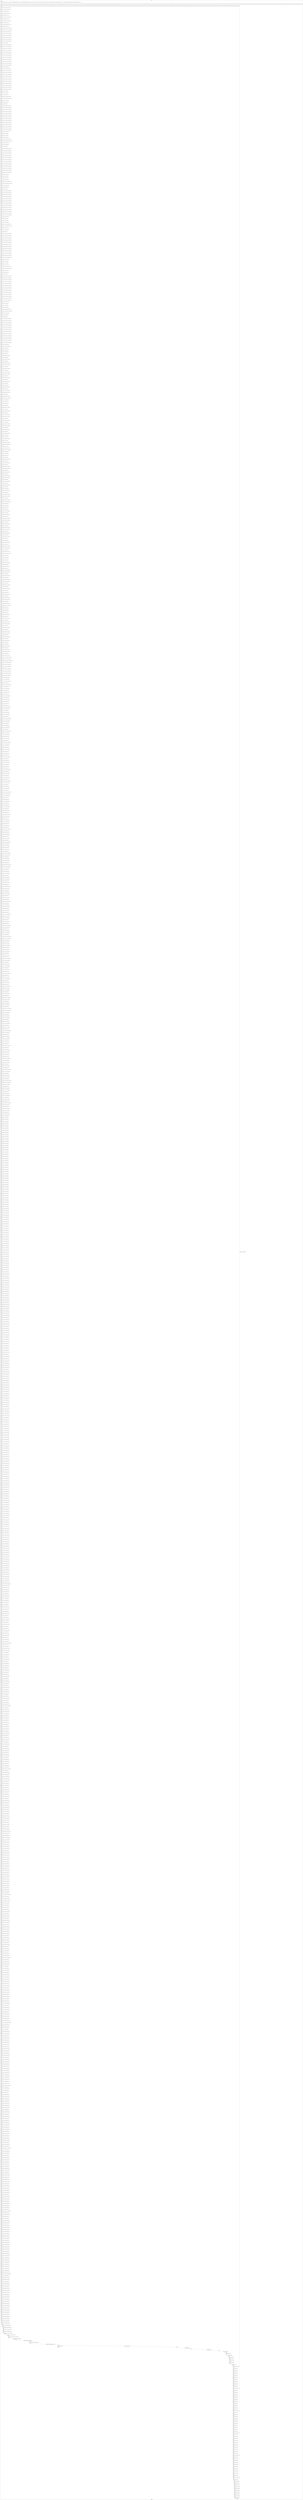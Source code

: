 digraph G {
label="Btor2XCFA";
subgraph cluster_0 {
label="main";
main_init[];
l1[];
l3[];
l4[];
l5[];
l6[];
l7[];
l8[];
l9[];
l10[];
l11[];
l12[];
l13[];
l14[];
l15[];
l16[];
l17[];
l18[];
l19[];
l20[];
l21[];
l22[];
l23[];
l24[];
l25[];
l26[];
l27[];
l28[];
l29[];
l30[];
l31[];
l32[];
l33[];
l34[];
l35[];
l36[];
l37[];
l38[];
l39[];
l40[];
l41[];
l42[];
l43[];
l44[];
l45[];
l46[];
l47[];
l48[];
l49[];
l50[];
l51[];
l52[];
l53[];
l54[];
l55[];
l56[];
l57[];
l58[];
l59[];
l60[];
l61[];
l62[];
l63[];
l64[];
l65[];
l66[];
l67[];
l68[];
l69[];
l70[];
l71[];
l72[];
l73[];
l74[];
l75[];
l76[];
l77[];
l78[];
l79[];
l80[];
l81[];
l82[];
l83[];
l84[];
l85[];
l86[];
l87[];
l88[];
l89[];
l90[];
l91[];
l92[];
l93[];
l94[];
l95[];
l96[];
l97[];
l98[];
l99[];
l100[];
l101[];
l102[];
l103[];
l104[];
l105[];
l106[];
l107[];
l108[];
l109[];
l110[];
l111[];
l112[];
l113[];
l114[];
l115[];
l116[];
l117[];
l118[];
l119[];
l120[];
l121[];
l122[];
l123[];
l124[];
l125[];
l126[];
l127[];
l128[];
l129[];
l130[];
l131[];
l132[];
l133[];
l134[];
l135[];
l136[];
l137[];
l138[];
l139[];
l140[];
l141[];
l142[];
l143[];
l144[];
l145[];
l146[];
l147[];
l148[];
l149[];
l150[];
l151[];
l152[];
l153[];
l154[];
l155[];
l156[];
l157[];
l158[];
l159[];
l160[];
l161[];
l162[];
l163[];
l164[];
l165[];
l166[];
l167[];
l168[];
l169[];
l170[];
l171[];
l172[];
l173[];
l174[];
l175[];
l176[];
l177[];
l178[];
l179[];
l180[];
l181[];
l182[];
l183[];
l184[];
l185[];
l186[];
l187[];
l188[];
l189[];
l190[];
l191[];
l192[];
l193[];
l194[];
l195[];
l196[];
l197[];
l198[];
l199[];
l200[];
l201[];
l202[];
l203[];
l204[];
l205[];
l206[];
l207[];
l208[];
l209[];
l210[];
l211[];
l212[];
l213[];
l214[];
l215[];
l216[];
l217[];
l218[];
l219[];
l220[];
l221[];
l222[];
l223[];
l224[];
l225[];
l226[];
l227[];
l228[];
l229[];
l230[];
l231[];
l232[];
l233[];
l234[];
l235[];
l236[];
l237[];
l238[];
l239[];
l240[];
l241[];
l242[];
l243[];
l244[];
l245[];
l246[];
l247[];
l248[];
l249[];
l250[];
l251[];
l252[];
l253[];
l254[];
l255[];
l256[];
l257[];
l258[];
l259[];
l260[];
l261[];
l262[];
l263[];
l264[];
l265[];
l266[];
l267[];
l268[];
l269[];
l270[];
l271[];
l272[];
l273[];
l274[];
l275[];
l276[];
l277[];
l278[];
l279[];
l280[];
l281[];
l282[];
l283[];
l284[];
l285[];
l286[];
l287[];
l288[];
l289[];
l290[];
l291[];
l292[];
l293[];
l294[];
l295[];
l296[];
l297[];
l298[];
l299[];
l300[];
l301[];
l302[];
l303[];
l304[];
l305[];
l306[];
l307[];
l308[];
l309[];
l310[];
l311[];
l312[];
l313[];
l314[];
l315[];
l316[];
l317[];
l318[];
l319[];
l320[];
l321[];
l322[];
l323[];
l324[];
l325[];
l326[];
l327[];
l328[];
l329[];
l330[];
l331[];
l332[];
l333[];
l334[];
l335[];
l336[];
l337[];
l338[];
l339[];
l340[];
l341[];
l342[];
l343[];
l344[];
l345[];
l346[];
l347[];
l348[];
l349[];
l350[];
l351[];
l352[];
l353[];
l354[];
l355[];
l356[];
l357[];
l358[];
l359[];
l360[];
l361[];
l362[];
l363[];
l364[];
l365[];
l366[];
l367[];
l368[];
l369[];
l370[];
l371[];
l372[];
l373[];
l374[];
l375[];
l376[];
l377[];
l378[];
l379[];
l380[];
l381[];
l382[];
l383[];
l384[];
l385[];
l386[];
l387[];
l388[];
l389[];
l390[];
l391[];
l392[];
l393[];
l394[];
l395[];
l396[];
l397[];
l398[];
l399[];
l400[];
l401[];
l402[];
l403[];
l404[];
l405[];
l406[];
l407[];
l408[];
l409[];
l410[];
l411[];
l412[];
l413[];
l414[];
l415[];
l416[];
l417[];
l418[];
l419[];
l420[];
l421[];
l422[];
l423[];
l424[];
l425[];
l426[];
l427[];
l428[];
l429[];
l430[];
l431[];
l432[];
l433[];
l434[];
l435[];
l436[];
l437[];
l438[];
l439[];
l440[];
l441[];
l442[];
l443[];
l444[];
l445[];
l446[];
l447[];
l448[];
l449[];
l450[];
l451[];
l452[];
l453[];
l454[];
l455[];
l456[];
l457[];
l458[];
l459[];
l460[];
l461[];
l462[];
l463[];
l464[];
l465[];
l466[];
l467[];
l468[];
l469[];
l470[];
l471[];
l472[];
l473[];
l474[];
l475[];
l476[];
l477[];
l478[];
l479[];
l480[];
l481[];
l482[];
l483[];
l484[];
l485[];
l486[];
l487[];
l488[];
l489[];
l490[];
l491[];
l492[];
l493[];
l494[];
l495[];
l496[];
l497[];
l498[];
l499[];
l500[];
l501[];
l502[];
l503[];
l504[];
l505[];
l506[];
l507[];
l508[];
l509[];
l510[];
l511[];
l512[];
l513[];
l514[];
l515[];
l516[];
l517[];
l518[];
l519[];
l520[];
l521[];
l522[];
l523[];
l524[];
l525[];
l526[];
l527[];
l528[];
l529[];
l530[];
l531[];
l532[];
l533[];
l534[];
l535[];
l536[];
l537[];
l538[];
l539[];
l540[];
l541[];
l542[];
l543[];
l544[];
l545[];
l546[];
l547[];
l548[];
l549[];
l550[];
l551[];
l552[];
l553[];
l554[];
l555[];
l556[];
l557[];
l558[];
l559[];
l560[];
l561[];
l562[];
l563[];
l564[];
l565[];
l566[];
l567[];
l568[];
l569[];
l570[];
l571[];
l572[];
l573[];
l574[];
l575[];
l576[];
l577[];
l578[];
l579[];
l580[];
l581[];
l582[];
l583[];
l584[];
l585[];
l586[];
l587[];
l588[];
l589[];
l590[];
l591[];
l592[];
l593[];
l594[];
l595[];
l596[];
l597[];
l598[];
l599[];
l600[];
l601[];
l602[];
l603[];
l604[];
l605[];
l606[];
l607[];
l608[];
l609[];
l610[];
l611[];
l612[];
l613[];
l614[];
l615[];
l616[];
l617[];
l618[];
l619[];
l620[];
l621[];
l622[];
l623[];
l624[];
l625[];
l626[];
l627[];
l628[];
l629[];
l630[];
l631[];
l632[];
l633[];
l634[];
l635[];
l636[];
l637[];
l638[];
l639[];
l640[];
l641[];
l642[];
l643[];
l644[];
l645[];
l646[];
l647[];
l648[];
l649[];
l650[];
l651[];
l652[];
l653[];
l654[];
l655[];
l656[];
l657[];
l658[];
l659[];
l660[];
l661[];
l662[];
l663[];
l664[];
l665[];
l666[];
l667[];
l668[];
l669[];
l670[];
l671[];
l672[];
l673[];
l674[];
l675[];
l676[];
l677[];
l678[];
l679[];
l680[];
l681[];
l682[];
l683[];
l684[];
l685[];
l686[];
l687[];
l688[];
l689[];
l690[];
l691[];
l692[];
l693[];
l694[];
l695[];
l696[];
l697[];
l698[];
l699[];
l700[];
l701[];
l702[];
l703[];
l704[];
l705[];
l706[];
l707[];
l708[];
l709[];
l710[];
l711[];
l712[];
l713[];
l714[];
l715[];
l716[];
l717[];
l718[];
l719[];
l720[];
l721[];
l722[];
l723[];
l724[];
l725[];
l726[];
l727[];
l728[];
l729[];
l730[];
l731[];
l732[];
l733[];
l734[];
l735[];
l736[];
l737[];
l738[];
l739[];
l740[];
l741[];
l742[];
l743[];
l744[];
l745[];
l746[];
l747[];
l748[];
l749[];
l750[];
l751[];
l752[];
l753[];
l754[];
l755[];
l756[];
l757[];
l758[];
l759[];
l760[];
l761[];
l762[];
l763[];
l764[];
l765[];
l766[];
l767[];
l768[];
l769[];
l770[];
l771[];
l772[];
l773[];
l774[];
l775[];
l776[];
l777[];
l778[];
l779[];
l780[];
l781[];
l782[];
l783[];
l784[];
l785[];
l786[];
l787[];
l788[];
l789[];
l790[];
l791[];
l792[];
l793[];
l794[];
l795[];
l796[];
l797[];
l798[];
l799[];
l800[];
l801[];
l802[];
l803[];
l804[];
l805[];
l806[];
l807[];
l808[];
l809[];
l810[];
l811[];
l812[];
l813[];
l814[];
l815[];
l816[];
l817[];
l818[];
l819[];
l820[];
l821[];
l822[];
l823[];
l824[];
l825[];
l826[];
l827[];
l828[];
l829[];
l830[];
l831[];
l832[];
l833[];
l834[];
l835[];
l836[];
l837[];
l838[];
l839[];
l840[];
l841[];
l842[];
l843[];
l844[];
l845[];
l846[];
l847[];
l848[];
l849[];
l850[];
l851[];
l852[];
l853[];
l854[];
l855[];
l856[];
l857[];
l858[];
l859[];
l860[];
l861[];
l862[];
l863[];
l864[];
l865[];
l866[];
l867[];
l868[];
l869[];
l870[];
l871[];
l872[];
l873[];
l874[];
l875[];
l876[];
l877[];
l878[];
l879[];
l880[];
l881[];
l882[];
l883[];
l884[];
l885[];
l886[];
l887[];
l888[];
l889[];
l890[];
l891[];
l892[];
l893[];
l894[];
l895[];
l896[];
l897[];
l898[];
l899[];
l900[];
l901[];
l902[];
l903[];
l904[];
l905[];
l906[];
l907[];
l908[];
l909[];
l910[];
l911[];
l912[];
l913[];
l914[];
l915[];
l916[];
l917[];
l918[];
l919[];
l920[];
l921[];
l922[];
l923[];
l924[];
l925[];
l926[];
l927[];
l928[];
l929[];
l930[];
l931[];
l932[];
l933[];
l934[];
l935[];
l936[];
l937[];
l938[];
l939[];
l940[];
l941[];
l942[];
l943[];
l944[];
l945[];
l946[];
l947[];
l948[];
l949[];
l950[];
l951[];
l952[];
l953[];
l954[];
l955[];
l956[];
l957[];
l958[];
l959[];
l960[];
l961[];
l962[];
l963[];
l964[];
l965[];
l966[];
l967[];
l968[];
l969[];
l970[];
l971[];
l972[];
l973[];
l974[];
l975[];
l976[];
l977[];
l978[];
l979[];
l980[];
l981[];
l982[];
l983[];
l984[];
l985[];
l986[];
l987[];
l988[];
l989[];
l990[];
l991[];
l992[];
l993[];
l994[];
l995[];
l996[];
l997[];
l998[];
l999[];
l1000[];
l1001[];
l1002[];
l1003[];
l1004[];
l1005[];
l1006[];
l1007[];
l1008[];
l1009[];
l1010[];
l1011[];
l1012[];
l1013[];
l1014[];
l1015[];
l1016[];
l1017[];
l1018[];
l1019[];
l1020[];
l1021[];
l1022[];
l1023[];
l1024[];
l1025[];
l1026[];
l1027[];
l1028[];
l1029[];
l1030[];
l1031[];
l1032[];
l1033[];
l1034[];
l1035[];
l1036[];
l1037[];
l1038[];
l1039[];
l1040[];
l1041[];
l1042[];
l1043[];
l1044[];
l1045[];
l1046[];
l1047[];
l1048[];
l1049[];
l1050[];
l1051[];
l1052[];
l1053[];
l1054[];
l1055[];
l1056[];
l1057[];
l1058[];
l1059[];
l1060[];
l1061[];
l1062[];
l1063[];
l1064[];
l1065[];
l1066[];
l1067[];
l1068[];
l1069[];
l1070[];
l1071[];
l1072[];
l1073[];
l1074[];
l1075[];
l1076[];
l1077[];
l1078[];
l1079[];
l1080[];
l1081[];
l1082[];
l1083[];
l1084[];
l1085[];
l1086[];
l1087[];
l1088[];
l1089[];
l1090[];
l1091[];
l1092[];
l1093[];
l1094[];
l1095[];
l1096[];
l1097[];
l1098[];
l1099[];
l1100[];
l1101[];
l1102[];
l1103[];
l1104[];
l1105[];
l1106[];
l1107[];
l1108[];
l1109[];
l1110[];
l1111[];
l1112[];
l1113[];
l1114[];
l1115[];
l1116[];
l1117[];
l1118[];
l1119[];
l1120[];
l1121[];
l1122[];
l1123[];
l1124[];
l1125[];
l1126[];
l1127[];
l1128[];
l1129[];
l1130[];
l1131[];
l1132[];
l1133[];
l1134[];
l1135[];
l1136[];
l1137[];
l1138[];
l1139[];
l1140[];
l1141[];
l1142[];
l1143[];
l1144[];
l1145[];
l1146[];
l1147[];
l1148[];
l1149[];
l1150[];
l1151[];
l1152[];
l1153[];
l1154[];
l1155[];
l1156[];
l1157[];
l1158[];
l1159[];
l1160[];
l1161[];
l1162[];
l1163[];
l1164[];
l1165[];
l1166[];
l1167[];
l1168[];
l1169[];
l1170[];
l1171[];
l1172[];
l1173[];
l1174[];
l1175[];
l1176[];
l1177[];
l1178[];
l1179[];
l1180[];
l1181[];
l1182[];
l1183[];
l1184[];
l1185[];
l1186[];
l1187[];
l1188[];
l1189[];
l1190[];
l1191[];
l1192[];
l1193[];
l1194[];
l1195[];
l1196[];
l1197[];
l1198[];
l1199[];
l1200[];
l1201[];
l1202[];
l1203[];
l1204[];
l1205[];
l1206[];
l1207[];
l1208[];
l1209[];
l1210[];
l1211[];
l1212[];
l1213[];
l1214[];
l1215[];
l1216[];
l1217[];
l1218[];
l1219[];
l1220[];
l1221[];
l1222[];
l1223[];
l1224[];
l1225[];
l1226[];
l1227[];
l1228[];
l1229[];
l1230[];
l1231[];
l1232[];
l1233[];
l1234[];
l1235[];
l1236[];
l1237[];
l1238[];
l1239[];
l1240[];
l1241[];
l1242[];
l1243[];
l1244[];
l1245[];
l1246[];
l1247[];
l1248[];
l1249[];
l1250[];
l1251[];
l1252[];
l1253[];
l1254[];
l1255[];
l1256[];
l1257[];
l1258[];
l1259[];
l1260[];
l1261[];
l1262[];
l1263[];
l1264[];
l1265[];
l1266[];
l1267[];
l1268[];
main_error[];
l1269[];
l1270[];
l1271[];
l1272[];
l1273[];
l1274[];
l1275[];
l1276[];
l1277[];
l1278[];
l1279[];
l1280[];
l1281[];
l1282[];
l1283[];
l1284[];
l1285[];
l1286[];
l1287[];
l1288[];
l1289[];
l1290[];
l1291[];
l1292[];
l1293[];
l1294[];
l1295[];
l1296[];
l1297[];
l1298[];
l1299[];
l1300[];
l1301[];
l1302[];
l1303[];
l1304[];
l1305[];
l1306[];
l1307[];
l1308[];
l1309[];
l1310[];
l1311[];
l1312[];
l1313[];
l1314[];
l1315[];
l1316[];
l1317[];
l1318[];
l1319[];
l1320[];
l1321[];
l1322[];
l1323[];
l1324[];
l1325[];
l1326[];
l1327[];
l1328[];
l1329[];
l1330[];
l1331[];
l1332[];
l1333[];
l1334[];
l1335[];
l1336[];
l1337[];
l1338[];
l1339[];
l1340[];
l1341[];
l1342[];
l1343[];
l1344[];
l1345[];
l1346[];
l1347[];
l1348[];
l1349[];
l1350[];
l1351[];
main_init -> l1 [label="[(assign const_5 #b00000000),(assign const_24 #b0),(assign const_173 #b00000000000000000000000000000001),(assign const_174 #b00000000000000000000000000000000),(assign const_190 #b00000101),(assign const_192 #b00000100),(assign const_194 #b00000011),(assign const_196 #b00000010),(assign const_198 #b00000001),(assign const_200 #b00000000),(assign const_208 #b11111111),(assign const_270 #b000000000000000000000000),(assign const_274 #b00000000000000000000000011111111)] "];
l3 -> l4 [label="[(havoc input_189),(havoc input_191),(havoc input_193),(havoc input_195),(havoc input_197),(havoc input_199),(havoc input_209),(havoc input_210),(havoc input_211),(havoc input_212),(havoc input_213),(havoc input_214),(havoc input_215),(havoc input_216),(havoc input_217),(havoc input_218),(havoc input_219),(havoc input_220),(havoc input_236),(havoc input_237),(havoc input_238),(havoc input_239),(havoc input_240),(havoc input_241),(havoc input_242),(havoc input_243),(havoc input_244),(havoc input_245),(havoc input_246),(havoc input_247),(havoc input_261),(havoc input_262),(havoc input_263),(havoc input_264),(havoc input_265),(havoc input_266),(havoc input_267),(havoc input_268),(havoc input_269),(havoc input_296),(havoc input_297),(havoc input_298),(havoc input_299),(havoc input_300),(havoc input_301),(havoc input_302),(havoc input_303),(havoc input_328),(havoc input_329),(havoc input_330),(havoc input_331),(havoc input_332),(havoc input_333),(havoc input_334),(havoc input_335),(havoc input_360),(havoc input_361),(havoc input_362),(havoc input_363),(havoc input_364),(havoc input_365),(havoc input_366),(havoc input_367),(havoc input_392),(havoc input_393),(havoc input_394),(havoc input_395),(havoc input_396),(havoc input_397),(havoc input_398),(havoc input_399),(havoc input_424),(havoc input_425),(havoc input_426),(havoc input_427),(havoc input_428),(havoc input_429),(havoc input_430),(havoc input_431),(havoc input_481),(havoc input_522),(havoc input_563),(havoc input_604),(havoc input_645),(havoc input_686)] "];
l4 -> l5 [label="[(assign ternary_175 (ite (= state_45 #b1) const_173 const_174))] "];
l5 -> l6 [label="[(assign ternary_176 (ite (= state_69 #b1) const_173 const_174))] "];
l6 -> l7 [label="[(assign binary_177 (bvadd ternary_175 ternary_176))] "];
l7 -> l8 [label="[(assign ternary_178 (ite (= state_93 #b1) const_173 const_174))] "];
l8 -> l9 [label="[(assign binary_179 (bvadd binary_177 ternary_178))] "];
l9 -> l10 [label="[(assign ternary_180 (ite (= state_117 #b1) const_173 const_174))] "];
l10 -> l11 [label="[(assign binary_181 (bvadd binary_179 ternary_180))] "];
l11 -> l12 [label="[(assign ternary_182 (ite (= state_141 #b1) const_173 const_174))] "];
l12 -> l13 [label="[(assign binary_183 (bvadd binary_181 ternary_182))] "];
l13 -> l14 [label="[(assign ternary_184 (ite (= state_165 #b1) const_173 const_174))] "];
l14 -> l15 [label="[(assign binary_185 (bvadd binary_183 ternary_184))] "];
l15 -> l16 [label="[(assign comparison_186 (ite (bvule binary_185 const_173) #b1 #b0))] "];
l16 -> l17 [label="[(assign binary_187 (bvand (bvnot state_171) (bvnot comparison_186)))] "];
l17 -> l18 [label="[(assign ternary_201 (ite (= input_199 #b1) const_200 state_6))] "];
l18 -> l19 [label="[(assign ternary_202 (ite (= input_197 #b1) const_198 ternary_201))] "];
l19 -> l20 [label="[(assign ternary_203 (ite (= input_195 #b1) const_196 ternary_202))] "];
l20 -> l21 [label="[(assign ternary_204 (ite (= input_193 #b1) const_194 ternary_203))] "];
l21 -> l22 [label="[(assign ternary_205 (ite (= input_191 #b1) const_192 ternary_204))] "];
l22 -> l23 [label="[(assign ternary_206 (ite (= input_189 #b1) const_190 ternary_205))] "];
l23 -> l24 [label="[(assign binary_221 (bvxor const_208 state_8))] "];
l24 -> l25 [label="[(assign ternary_222 (ite (= input_220 #b1) const_200 binary_221))] "];
l25 -> l26 [label="[(assign ternary_223 (ite (= input_219 #b1) const_208 ternary_222))] "];
l26 -> l27 [label="[(assign ternary_224 (ite (= input_218 #b1) const_198 ternary_223))] "];
l27 -> l28 [label="[(assign ternary_225 (ite (= input_217 #b1) const_208 ternary_224))] "];
l28 -> l29 [label="[(assign ternary_226 (ite (= input_216 #b1) const_196 ternary_225))] "];
l29 -> l30 [label="[(assign ternary_227 (ite (= input_215 #b1) const_208 ternary_226))] "];
l30 -> l31 [label="[(assign ternary_228 (ite (= input_214 #b1) const_194 ternary_227))] "];
l31 -> l32 [label="[(assign ternary_229 (ite (= input_213 #b1) const_208 ternary_228))] "];
l32 -> l33 [label="[(assign ternary_230 (ite (= input_212 #b1) const_192 ternary_229))] "];
l33 -> l34 [label="[(assign ternary_231 (ite (= input_211 #b1) const_208 ternary_230))] "];
l34 -> l35 [label="[(assign ternary_232 (ite (= input_210 #b1) const_190 ternary_231))] "];
l35 -> l36 [label="[(assign ternary_233 (ite (= input_209 #b1) const_208 ternary_232))] "];
l36 -> l37 [label="[(assign binary_234 (bvxor const_208 ternary_233))] "];
l37 -> l38 [label="[(assign ternary_248 (ite (= input_247 #b1) const_198 state_10))] "];
l38 -> l39 [label="[(assign ternary_249 (ite (= input_246 #b1) const_200 ternary_248))] "];
l39 -> l40 [label="[(assign ternary_250 (ite (= input_245 #b1) const_198 ternary_249))] "];
l40 -> l41 [label="[(assign ternary_251 (ite (= input_244 #b1) const_200 ternary_250))] "];
l41 -> l42 [label="[(assign ternary_252 (ite (= input_243 #b1) const_198 ternary_251))] "];
l42 -> l43 [label="[(assign ternary_253 (ite (= input_242 #b1) const_200 ternary_252))] "];
l43 -> l44 [label="[(assign ternary_254 (ite (= input_241 #b1) const_198 ternary_253))] "];
l44 -> l45 [label="[(assign ternary_255 (ite (= input_240 #b1) const_200 ternary_254))] "];
l45 -> l46 [label="[(assign ternary_256 (ite (= input_239 #b1) const_198 ternary_255))] "];
l46 -> l47 [label="[(assign ternary_257 (ite (= input_238 #b1) const_200 ternary_256))] "];
l47 -> l48 [label="[(assign ternary_258 (ite (= input_237 #b1) const_198 ternary_257))] "];
l48 -> l49 [label="[(assign ternary_259 (ite (= input_236 #b1) const_200 ternary_258))] "];
l49 -> l50 [label="[(assign binary_271 (bvxor const_208 state_12))] "];
l50 -> l51 [label="[(assign binary_272 (++ const_270 binary_271))] "];
l51 -> l52 [label="[(assign binary_273 (bvsub binary_272 const_173))] "];
l52 -> l53 [label="[(assign comparison_275 (ite (= const_208 binary_271) #b1 #b0))] "];
l53 -> l54 [label="[(assign ternary_276 (ite (= comparison_275 #b1) const_173 const_174))] "];
l54 -> l55 [label="[(assign binary_277 (bvmul const_274 ternary_276))] "];
l55 -> l56 [label="[(assign binary_278 (bvor binary_273 binary_277))] "];
l56 -> l57 [label="[(assign slice_279 (extract binary_278 0 8))] "];
l57 -> l58 [label="[(assign ternary_280 (ite (= input_269 #b1) slice_279 binary_271))] "];
l58 -> l59 [label="[(assign ternary_281 (ite (= input_199 #b1) const_208 ternary_280))] "];
l59 -> l60 [label="[(assign ternary_282 (ite (= input_268 #b1) const_196 ternary_281))] "];
l60 -> l61 [label="[(assign ternary_283 (ite (= input_220 #b1) const_196 ternary_282))] "];
l61 -> l62 [label="[(assign ternary_284 (ite (= input_267 #b1) const_196 ternary_283))] "];
l62 -> l63 [label="[(assign ternary_285 (ite (= input_247 #b1) const_208 ternary_284))] "];
l63 -> l64 [label="[(assign ternary_286 (ite (= input_266 #b1) const_190 ternary_285))] "];
l64 -> l65 [label="[(assign ternary_287 (ite (= input_265 #b1) const_196 ternary_286))] "];
l65 -> l66 [label="[(assign ternary_288 (ite (= input_264 #b1) const_196 ternary_287))] "];
l66 -> l67 [label="[(assign ternary_289 (ite (= input_263 #b1) const_208 ternary_288))] "];
l67 -> l68 [label="[(assign ternary_290 (ite (= input_246 #b1) const_196 ternary_289))] "];
l68 -> l69 [label="[(assign ternary_291 (ite (= input_262 #b1) const_208 ternary_290))] "];
l69 -> l70 [label="[(assign ternary_292 (ite (= input_261 #b1) const_196 ternary_291))] "];
l70 -> l71 [label="[(assign ternary_293 (ite (= input_219 #b1) const_208 ternary_292))] "];
l71 -> l72 [label="[(assign binary_294 (bvxor const_208 ternary_293))] "];
l72 -> l73 [label="[(assign binary_304 (bvxor const_208 state_14))] "];
l73 -> l74 [label="[(assign binary_305 (++ const_270 binary_304))] "];
l74 -> l75 [label="[(assign binary_306 (bvsub binary_305 const_173))] "];
l75 -> l76 [label="[(assign comparison_307 (ite (= const_208 binary_304) #b1 #b0))] "];
l76 -> l77 [label="[(assign ternary_308 (ite (= comparison_307 #b1) const_173 const_174))] "];
l77 -> l78 [label="[(assign binary_309 (bvmul const_274 ternary_308))] "];
l78 -> l79 [label="[(assign binary_310 (bvor binary_306 binary_309))] "];
l79 -> l80 [label="[(assign slice_311 (extract binary_310 0 8))] "];
l80 -> l81 [label="[(assign ternary_312 (ite (= input_269 #b1) slice_311 binary_304))] "];
l81 -> l82 [label="[(assign ternary_313 (ite (= input_197 #b1) const_208 ternary_312))] "];
l82 -> l83 [label="[(assign ternary_314 (ite (= input_303 #b1) const_196 ternary_313))] "];
l83 -> l84 [label="[(assign ternary_315 (ite (= input_218 #b1) const_196 ternary_314))] "];
l84 -> l85 [label="[(assign ternary_316 (ite (= input_302 #b1) const_196 ternary_315))] "];
l85 -> l86 [label="[(assign ternary_317 (ite (= input_245 #b1) const_208 ternary_316))] "];
l86 -> l87 [label="[(assign ternary_318 (ite (= input_301 #b1) const_190 ternary_317))] "];
l87 -> l88 [label="[(assign ternary_319 (ite (= input_300 #b1) const_196 ternary_318))] "];
l88 -> l89 [label="[(assign ternary_320 (ite (= input_299 #b1) const_196 ternary_319))] "];
l89 -> l90 [label="[(assign ternary_321 (ite (= input_298 #b1) const_208 ternary_320))] "];
l90 -> l91 [label="[(assign ternary_322 (ite (= input_244 #b1) const_196 ternary_321))] "];
l91 -> l92 [label="[(assign ternary_323 (ite (= input_297 #b1) const_208 ternary_322))] "];
l92 -> l93 [label="[(assign ternary_324 (ite (= input_296 #b1) const_196 ternary_323))] "];
l93 -> l94 [label="[(assign ternary_325 (ite (= input_217 #b1) const_208 ternary_324))] "];
l94 -> l95 [label="[(assign binary_326 (bvxor const_208 ternary_325))] "];
l95 -> l96 [label="[(assign binary_336 (bvxor const_208 state_16))] "];
l96 -> l97 [label="[(assign binary_337 (++ const_270 binary_336))] "];
l97 -> l98 [label="[(assign binary_338 (bvsub binary_337 const_173))] "];
l98 -> l99 [label="[(assign comparison_339 (ite (= const_208 binary_336) #b1 #b0))] "];
l99 -> l100 [label="[(assign ternary_340 (ite (= comparison_339 #b1) const_173 const_174))] "];
l100 -> l101 [label="[(assign binary_341 (bvmul const_274 ternary_340))] "];
l101 -> l102 [label="[(assign binary_342 (bvor binary_338 binary_341))] "];
l102 -> l103 [label="[(assign slice_343 (extract binary_342 0 8))] "];
l103 -> l104 [label="[(assign ternary_344 (ite (= input_269 #b1) slice_343 binary_336))] "];
l104 -> l105 [label="[(assign ternary_345 (ite (= input_195 #b1) const_208 ternary_344))] "];
l105 -> l106 [label="[(assign ternary_346 (ite (= input_335 #b1) const_196 ternary_345))] "];
l106 -> l107 [label="[(assign ternary_347 (ite (= input_216 #b1) const_196 ternary_346))] "];
l107 -> l108 [label="[(assign ternary_348 (ite (= input_334 #b1) const_196 ternary_347))] "];
l108 -> l109 [label="[(assign ternary_349 (ite (= input_243 #b1) const_208 ternary_348))] "];
l109 -> l110 [label="[(assign ternary_350 (ite (= input_333 #b1) const_190 ternary_349))] "];
l110 -> l111 [label="[(assign ternary_351 (ite (= input_332 #b1) const_196 ternary_350))] "];
l111 -> l112 [label="[(assign ternary_352 (ite (= input_331 #b1) const_196 ternary_351))] "];
l112 -> l113 [label="[(assign ternary_353 (ite (= input_330 #b1) const_208 ternary_352))] "];
l113 -> l114 [label="[(assign ternary_354 (ite (= input_242 #b1) const_196 ternary_353))] "];
l114 -> l115 [label="[(assign ternary_355 (ite (= input_329 #b1) const_208 ternary_354))] "];
l115 -> l116 [label="[(assign ternary_356 (ite (= input_328 #b1) const_196 ternary_355))] "];
l116 -> l117 [label="[(assign ternary_357 (ite (= input_215 #b1) const_208 ternary_356))] "];
l117 -> l118 [label="[(assign binary_358 (bvxor const_208 ternary_357))] "];
l118 -> l119 [label="[(assign binary_368 (bvxor const_208 state_18))] "];
l119 -> l120 [label="[(assign binary_369 (++ const_270 binary_368))] "];
l120 -> l121 [label="[(assign binary_370 (bvsub binary_369 const_173))] "];
l121 -> l122 [label="[(assign comparison_371 (ite (= const_208 binary_368) #b1 #b0))] "];
l122 -> l123 [label="[(assign ternary_372 (ite (= comparison_371 #b1) const_173 const_174))] "];
l123 -> l124 [label="[(assign binary_373 (bvmul const_274 ternary_372))] "];
l124 -> l125 [label="[(assign binary_374 (bvor binary_370 binary_373))] "];
l125 -> l126 [label="[(assign slice_375 (extract binary_374 0 8))] "];
l126 -> l127 [label="[(assign ternary_376 (ite (= input_269 #b1) slice_375 binary_368))] "];
l127 -> l128 [label="[(assign ternary_377 (ite (= input_193 #b1) const_208 ternary_376))] "];
l128 -> l129 [label="[(assign ternary_378 (ite (= input_367 #b1) const_196 ternary_377))] "];
l129 -> l130 [label="[(assign ternary_379 (ite (= input_214 #b1) const_196 ternary_378))] "];
l130 -> l131 [label="[(assign ternary_380 (ite (= input_366 #b1) const_196 ternary_379))] "];
l131 -> l132 [label="[(assign ternary_381 (ite (= input_241 #b1) const_208 ternary_380))] "];
l132 -> l133 [label="[(assign ternary_382 (ite (= input_365 #b1) const_190 ternary_381))] "];
l133 -> l134 [label="[(assign ternary_383 (ite (= input_364 #b1) const_196 ternary_382))] "];
l134 -> l135 [label="[(assign ternary_384 (ite (= input_363 #b1) const_196 ternary_383))] "];
l135 -> l136 [label="[(assign ternary_385 (ite (= input_362 #b1) const_208 ternary_384))] "];
l136 -> l137 [label="[(assign ternary_386 (ite (= input_240 #b1) const_196 ternary_385))] "];
l137 -> l138 [label="[(assign ternary_387 (ite (= input_361 #b1) const_208 ternary_386))] "];
l138 -> l139 [label="[(assign ternary_388 (ite (= input_360 #b1) const_196 ternary_387))] "];
l139 -> l140 [label="[(assign ternary_389 (ite (= input_213 #b1) const_208 ternary_388))] "];
l140 -> l141 [label="[(assign binary_390 (bvxor const_208 ternary_389))] "];
l141 -> l142 [label="[(assign binary_400 (bvxor const_208 state_20))] "];
l142 -> l143 [label="[(assign binary_401 (++ const_270 binary_400))] "];
l143 -> l144 [label="[(assign binary_402 (bvsub binary_401 const_173))] "];
l144 -> l145 [label="[(assign comparison_403 (ite (= const_208 binary_400) #b1 #b0))] "];
l145 -> l146 [label="[(assign ternary_404 (ite (= comparison_403 #b1) const_173 const_174))] "];
l146 -> l147 [label="[(assign binary_405 (bvmul const_274 ternary_404))] "];
l147 -> l148 [label="[(assign binary_406 (bvor binary_402 binary_405))] "];
l148 -> l149 [label="[(assign slice_407 (extract binary_406 0 8))] "];
l149 -> l150 [label="[(assign ternary_408 (ite (= input_269 #b1) slice_407 binary_400))] "];
l150 -> l151 [label="[(assign ternary_409 (ite (= input_191 #b1) const_208 ternary_408))] "];
l151 -> l152 [label="[(assign ternary_410 (ite (= input_399 #b1) const_196 ternary_409))] "];
l152 -> l153 [label="[(assign ternary_411 (ite (= input_212 #b1) const_196 ternary_410))] "];
l153 -> l154 [label="[(assign ternary_412 (ite (= input_398 #b1) const_196 ternary_411))] "];
l154 -> l155 [label="[(assign ternary_413 (ite (= input_239 #b1) const_208 ternary_412))] "];
l155 -> l156 [label="[(assign ternary_414 (ite (= input_397 #b1) const_190 ternary_413))] "];
l156 -> l157 [label="[(assign ternary_415 (ite (= input_396 #b1) const_196 ternary_414))] "];
l157 -> l158 [label="[(assign ternary_416 (ite (= input_395 #b1) const_196 ternary_415))] "];
l158 -> l159 [label="[(assign ternary_417 (ite (= input_394 #b1) const_208 ternary_416))] "];
l159 -> l160 [label="[(assign ternary_418 (ite (= input_238 #b1) const_196 ternary_417))] "];
l160 -> l161 [label="[(assign ternary_419 (ite (= input_393 #b1) const_208 ternary_418))] "];
l161 -> l162 [label="[(assign ternary_420 (ite (= input_392 #b1) const_196 ternary_419))] "];
l162 -> l163 [label="[(assign ternary_421 (ite (= input_211 #b1) const_208 ternary_420))] "];
l163 -> l164 [label="[(assign binary_422 (bvxor const_208 ternary_421))] "];
l164 -> l165 [label="[(assign binary_432 (bvxor const_208 state_22))] "];
l165 -> l166 [label="[(assign binary_433 (++ const_270 binary_432))] "];
l166 -> l167 [label="[(assign binary_434 (bvsub binary_433 const_173))] "];
l167 -> l168 [label="[(assign comparison_435 (ite (= const_208 binary_432) #b1 #b0))] "];
l168 -> l169 [label="[(assign ternary_436 (ite (= comparison_435 #b1) const_173 const_174))] "];
l169 -> l170 [label="[(assign binary_437 (bvmul const_274 ternary_436))] "];
l170 -> l171 [label="[(assign binary_438 (bvor binary_434 binary_437))] "];
l171 -> l172 [label="[(assign slice_439 (extract binary_438 0 8))] "];
l172 -> l173 [label="[(assign ternary_440 (ite (= input_269 #b1) slice_439 binary_432))] "];
l173 -> l174 [label="[(assign ternary_441 (ite (= input_189 #b1) const_208 ternary_440))] "];
l174 -> l175 [label="[(assign ternary_442 (ite (= input_431 #b1) const_196 ternary_441))] "];
l175 -> l176 [label="[(assign ternary_443 (ite (= input_210 #b1) const_196 ternary_442))] "];
l176 -> l177 [label="[(assign ternary_444 (ite (= input_430 #b1) const_196 ternary_443))] "];
l177 -> l178 [label="[(assign ternary_445 (ite (= input_237 #b1) const_208 ternary_444))] "];
l178 -> l179 [label="[(assign ternary_446 (ite (= input_429 #b1) const_190 ternary_445))] "];
l179 -> l180 [label="[(assign ternary_447 (ite (= input_428 #b1) const_196 ternary_446))] "];
l180 -> l181 [label="[(assign ternary_448 (ite (= input_427 #b1) const_196 ternary_447))] "];
l181 -> l182 [label="[(assign ternary_449 (ite (= input_426 #b1) const_208 ternary_448))] "];
l182 -> l183 [label="[(assign ternary_450 (ite (= input_236 #b1) const_196 ternary_449))] "];
l183 -> l184 [label="[(assign ternary_451 (ite (= input_425 #b1) const_208 ternary_450))] "];
l184 -> l185 [label="[(assign ternary_452 (ite (= input_424 #b1) const_196 ternary_451))] "];
l185 -> l186 [label="[(assign ternary_453 (ite (= input_209 #b1) const_208 ternary_452))] "];
l186 -> l187 [label="[(assign binary_454 (bvxor const_208 ternary_453))] "];
l187 -> l188 [label="[(assign binary_457 (bvand (bvnot state_27) (bvnot input_199)))] "];
l188 -> l189 [label="[(assign binary_458 (bvor binary_457 input_264))] "];
l189 -> l190 [label="[(assign binary_459 (bvor binary_458 input_262))] "];
l190 -> l191 [label="[(assign binary_460 (bvor binary_459 input_219))] "];
l191 -> l192 [label="[(assign binary_463 (bvor state_31 input_199))] "];
l192 -> l193 [label="[(assign binary_464 (bvand binary_463 (bvnot input_268)))] "];
l193 -> l194 [label="[(assign binary_466 (bvor state_33 input_268))] "];
l194 -> l195 [label="[(assign binary_467 (bvand binary_466 (bvnot input_220)))] "];
l195 -> l196 [label="[(assign binary_469 (bvor state_35 input_220))] "];
l196 -> l197 [label="[(assign binary_470 (bvand binary_469 (bvnot input_267)))] "];
l197 -> l198 [label="[(assign binary_471 (bvand binary_470 (bvnot input_266)))] "];
l198 -> l199 [label="[(assign binary_473 (bvor state_37 input_266))] "];
l199 -> l200 [label="[(assign binary_474 (bvand binary_473 (bvnot input_265)))] "];
l200 -> l201 [label="[(assign binary_476 (bvor state_39 input_265))] "];
l201 -> l202 [label="[(assign binary_477 (bvand binary_476 (bvnot input_264)))] "];
l202 -> l203 [label="[(assign binary_478 (bvand binary_477 (bvnot input_263)))] "];
l203 -> l204 [label="[(assign binary_480 (bvor state_41 input_263))] "];
l204 -> l205 [label="[(assign binary_482 (bvand binary_480 (bvnot input_481)))] "];
l205 -> l206 [label="[(assign binary_484 (bvor state_43 input_267))] "];
l206 -> l207 [label="[(assign binary_485 (bvand binary_484 (bvnot input_247)))] "];
l207 -> l208 [label="[(assign binary_487 (bvor state_45 input_247))] "];
l208 -> l209 [label="[(assign binary_488 (bvor binary_487 input_481))] "];
l209 -> l210 [label="[(assign binary_489 (bvand binary_488 (bvnot input_246)))] "];
l210 -> l211 [label="[(assign binary_491 (bvor state_47 input_246))] "];
l211 -> l212 [label="[(assign binary_492 (bvand binary_491 (bvnot input_262)))] "];
l212 -> l213 [label="[(assign binary_493 (bvand binary_492 (bvnot input_261)))] "];
l213 -> l214 [label="[(assign binary_495 (bvor state_49 input_261))] "];
l214 -> l215 [label="[(assign binary_496 (bvand binary_495 (bvnot input_219)))] "];
l215 -> l216 [label="[(assign binary_498 (bvand (bvnot state_51) (bvnot input_197)))] "];
l216 -> l217 [label="[(assign binary_499 (bvor binary_498 input_299))] "];
l217 -> l218 [label="[(assign binary_500 (bvor binary_499 input_297))] "];
l218 -> l219 [label="[(assign binary_501 (bvor binary_500 input_217))] "];
l219 -> l220 [label="[(assign binary_504 (bvor state_55 input_197))] "];
l220 -> l221 [label="[(assign binary_505 (bvand binary_504 (bvnot input_303)))] "];
l221 -> l222 [label="[(assign binary_507 (bvor state_57 input_303))] "];
l222 -> l223 [label="[(assign binary_508 (bvand binary_507 (bvnot input_218)))] "];
l223 -> l224 [label="[(assign binary_510 (bvor state_59 input_218))] "];
l224 -> l225 [label="[(assign binary_511 (bvand binary_510 (bvnot input_302)))] "];
l225 -> l226 [label="[(assign binary_512 (bvand binary_511 (bvnot input_301)))] "];
l226 -> l227 [label="[(assign binary_514 (bvor state_61 input_301))] "];
l227 -> l228 [label="[(assign binary_515 (bvand binary_514 (bvnot input_300)))] "];
l228 -> l229 [label="[(assign binary_517 (bvor state_63 input_300))] "];
l229 -> l230 [label="[(assign binary_518 (bvand binary_517 (bvnot input_299)))] "];
l230 -> l231 [label="[(assign binary_519 (bvand binary_518 (bvnot input_298)))] "];
l231 -> l232 [label="[(assign binary_521 (bvor state_65 input_298))] "];
l232 -> l233 [label="[(assign binary_523 (bvand binary_521 (bvnot input_522)))] "];
l233 -> l234 [label="[(assign binary_525 (bvor state_67 input_302))] "];
l234 -> l235 [label="[(assign binary_526 (bvand binary_525 (bvnot input_245)))] "];
l235 -> l236 [label="[(assign binary_528 (bvor state_69 input_245))] "];
l236 -> l237 [label="[(assign binary_529 (bvor binary_528 input_522))] "];
l237 -> l238 [label="[(assign binary_530 (bvand binary_529 (bvnot input_244)))] "];
l238 -> l239 [label="[(assign binary_532 (bvor state_71 input_244))] "];
l239 -> l240 [label="[(assign binary_533 (bvand binary_532 (bvnot input_297)))] "];
l240 -> l241 [label="[(assign binary_534 (bvand binary_533 (bvnot input_296)))] "];
l241 -> l242 [label="[(assign binary_536 (bvor state_73 input_296))] "];
l242 -> l243 [label="[(assign binary_537 (bvand binary_536 (bvnot input_217)))] "];
l243 -> l244 [label="[(assign binary_539 (bvand (bvnot state_75) (bvnot input_195)))] "];
l244 -> l245 [label="[(assign binary_540 (bvor binary_539 input_331))] "];
l245 -> l246 [label="[(assign binary_541 (bvor binary_540 input_329))] "];
l246 -> l247 [label="[(assign binary_542 (bvor binary_541 input_215))] "];
l247 -> l248 [label="[(assign binary_545 (bvor state_79 input_195))] "];
l248 -> l249 [label="[(assign binary_546 (bvand binary_545 (bvnot input_335)))] "];
l249 -> l250 [label="[(assign binary_548 (bvor state_81 input_335))] "];
l250 -> l251 [label="[(assign binary_549 (bvand binary_548 (bvnot input_216)))] "];
l251 -> l252 [label="[(assign binary_551 (bvor state_83 input_216))] "];
l252 -> l253 [label="[(assign binary_552 (bvand binary_551 (bvnot input_334)))] "];
l253 -> l254 [label="[(assign binary_553 (bvand binary_552 (bvnot input_333)))] "];
l254 -> l255 [label="[(assign binary_555 (bvor state_85 input_333))] "];
l255 -> l256 [label="[(assign binary_556 (bvand binary_555 (bvnot input_332)))] "];
l256 -> l257 [label="[(assign binary_558 (bvor state_87 input_332))] "];
l257 -> l258 [label="[(assign binary_559 (bvand binary_558 (bvnot input_331)))] "];
l258 -> l259 [label="[(assign binary_560 (bvand binary_559 (bvnot input_330)))] "];
l259 -> l260 [label="[(assign binary_562 (bvor state_89 input_330))] "];
l260 -> l261 [label="[(assign binary_564 (bvand binary_562 (bvnot input_563)))] "];
l261 -> l262 [label="[(assign binary_566 (bvor state_91 input_334))] "];
l262 -> l263 [label="[(assign binary_567 (bvand binary_566 (bvnot input_243)))] "];
l263 -> l264 [label="[(assign binary_569 (bvor state_93 input_243))] "];
l264 -> l265 [label="[(assign binary_570 (bvor binary_569 input_563))] "];
l265 -> l266 [label="[(assign binary_571 (bvand binary_570 (bvnot input_242)))] "];
l266 -> l267 [label="[(assign binary_573 (bvor state_95 input_242))] "];
l267 -> l268 [label="[(assign binary_574 (bvand binary_573 (bvnot input_329)))] "];
l268 -> l269 [label="[(assign binary_575 (bvand binary_574 (bvnot input_328)))] "];
l269 -> l270 [label="[(assign binary_577 (bvor state_97 input_328))] "];
l270 -> l271 [label="[(assign binary_578 (bvand binary_577 (bvnot input_215)))] "];
l271 -> l272 [label="[(assign binary_580 (bvand (bvnot state_99) (bvnot input_193)))] "];
l272 -> l273 [label="[(assign binary_581 (bvor binary_580 input_363))] "];
l273 -> l274 [label="[(assign binary_582 (bvor binary_581 input_361))] "];
l274 -> l275 [label="[(assign binary_583 (bvor binary_582 input_213))] "];
l275 -> l276 [label="[(assign binary_586 (bvor state_103 input_193))] "];
l276 -> l277 [label="[(assign binary_587 (bvand binary_586 (bvnot input_367)))] "];
l277 -> l278 [label="[(assign binary_589 (bvor state_105 input_367))] "];
l278 -> l279 [label="[(assign binary_590 (bvand binary_589 (bvnot input_214)))] "];
l279 -> l280 [label="[(assign binary_592 (bvor state_107 input_214))] "];
l280 -> l281 [label="[(assign binary_593 (bvand binary_592 (bvnot input_366)))] "];
l281 -> l282 [label="[(assign binary_594 (bvand binary_593 (bvnot input_365)))] "];
l282 -> l283 [label="[(assign binary_596 (bvor state_109 input_365))] "];
l283 -> l284 [label="[(assign binary_597 (bvand binary_596 (bvnot input_364)))] "];
l284 -> l285 [label="[(assign binary_599 (bvor state_111 input_364))] "];
l285 -> l286 [label="[(assign binary_600 (bvand binary_599 (bvnot input_363)))] "];
l286 -> l287 [label="[(assign binary_601 (bvand binary_600 (bvnot input_362)))] "];
l287 -> l288 [label="[(assign binary_603 (bvor state_113 input_362))] "];
l288 -> l289 [label="[(assign binary_605 (bvand binary_603 (bvnot input_604)))] "];
l289 -> l290 [label="[(assign binary_607 (bvor state_115 input_366))] "];
l290 -> l291 [label="[(assign binary_608 (bvand binary_607 (bvnot input_241)))] "];
l291 -> l292 [label="[(assign binary_610 (bvor state_117 input_241))] "];
l292 -> l293 [label="[(assign binary_611 (bvor binary_610 input_604))] "];
l293 -> l294 [label="[(assign binary_612 (bvand binary_611 (bvnot input_240)))] "];
l294 -> l295 [label="[(assign binary_614 (bvor state_119 input_240))] "];
l295 -> l296 [label="[(assign binary_615 (bvand binary_614 (bvnot input_361)))] "];
l296 -> l297 [label="[(assign binary_616 (bvand binary_615 (bvnot input_360)))] "];
l297 -> l298 [label="[(assign binary_618 (bvor state_121 input_360))] "];
l298 -> l299 [label="[(assign binary_619 (bvand binary_618 (bvnot input_213)))] "];
l299 -> l300 [label="[(assign binary_621 (bvand (bvnot state_123) (bvnot input_191)))] "];
l300 -> l301 [label="[(assign binary_622 (bvor binary_621 input_395))] "];
l301 -> l302 [label="[(assign binary_623 (bvor binary_622 input_393))] "];
l302 -> l303 [label="[(assign binary_624 (bvor binary_623 input_211))] "];
l303 -> l304 [label="[(assign binary_627 (bvor state_127 input_191))] "];
l304 -> l305 [label="[(assign binary_628 (bvand binary_627 (bvnot input_399)))] "];
l305 -> l306 [label="[(assign binary_630 (bvor state_129 input_399))] "];
l306 -> l307 [label="[(assign binary_631 (bvand binary_630 (bvnot input_212)))] "];
l307 -> l308 [label="[(assign binary_633 (bvor state_131 input_212))] "];
l308 -> l309 [label="[(assign binary_634 (bvand binary_633 (bvnot input_398)))] "];
l309 -> l310 [label="[(assign binary_635 (bvand binary_634 (bvnot input_397)))] "];
l310 -> l311 [label="[(assign binary_637 (bvor state_133 input_397))] "];
l311 -> l312 [label="[(assign binary_638 (bvand binary_637 (bvnot input_396)))] "];
l312 -> l313 [label="[(assign binary_640 (bvor state_135 input_396))] "];
l313 -> l314 [label="[(assign binary_641 (bvand binary_640 (bvnot input_395)))] "];
l314 -> l315 [label="[(assign binary_642 (bvand binary_641 (bvnot input_394)))] "];
l315 -> l316 [label="[(assign binary_644 (bvor state_137 input_394))] "];
l316 -> l317 [label="[(assign binary_646 (bvand binary_644 (bvnot input_645)))] "];
l317 -> l318 [label="[(assign binary_648 (bvor state_139 input_398))] "];
l318 -> l319 [label="[(assign binary_649 (bvand binary_648 (bvnot input_239)))] "];
l319 -> l320 [label="[(assign binary_651 (bvor state_141 input_239))] "];
l320 -> l321 [label="[(assign binary_652 (bvor binary_651 input_645))] "];
l321 -> l322 [label="[(assign binary_653 (bvand binary_652 (bvnot input_238)))] "];
l322 -> l323 [label="[(assign binary_655 (bvor state_143 input_238))] "];
l323 -> l324 [label="[(assign binary_656 (bvand binary_655 (bvnot input_393)))] "];
l324 -> l325 [label="[(assign binary_657 (bvand binary_656 (bvnot input_392)))] "];
l325 -> l326 [label="[(assign binary_659 (bvor state_145 input_392))] "];
l326 -> l327 [label="[(assign binary_660 (bvand binary_659 (bvnot input_211)))] "];
l327 -> l328 [label="[(assign binary_662 (bvand (bvnot state_147) (bvnot input_189)))] "];
l328 -> l329 [label="[(assign binary_663 (bvor binary_662 input_427))] "];
l329 -> l330 [label="[(assign binary_664 (bvor binary_663 input_425))] "];
l330 -> l331 [label="[(assign binary_665 (bvor binary_664 input_209))] "];
l331 -> l332 [label="[(assign binary_668 (bvor state_151 input_189))] "];
l332 -> l333 [label="[(assign binary_669 (bvand binary_668 (bvnot input_431)))] "];
l333 -> l334 [label="[(assign binary_671 (bvor state_153 input_431))] "];
l334 -> l335 [label="[(assign binary_672 (bvand binary_671 (bvnot input_210)))] "];
l335 -> l336 [label="[(assign binary_674 (bvor state_155 input_210))] "];
l336 -> l337 [label="[(assign binary_675 (bvand binary_674 (bvnot input_430)))] "];
l337 -> l338 [label="[(assign binary_676 (bvand binary_675 (bvnot input_429)))] "];
l338 -> l339 [label="[(assign binary_678 (bvor state_157 input_429))] "];
l339 -> l340 [label="[(assign binary_679 (bvand binary_678 (bvnot input_428)))] "];
l340 -> l341 [label="[(assign binary_681 (bvor state_159 input_428))] "];
l341 -> l342 [label="[(assign binary_682 (bvand binary_681 (bvnot input_427)))] "];
l342 -> l343 [label="[(assign binary_683 (bvand binary_682 (bvnot input_426)))] "];
l343 -> l344 [label="[(assign binary_685 (bvor state_161 input_426))] "];
l344 -> l345 [label="[(assign binary_687 (bvand binary_685 (bvnot input_686)))] "];
l345 -> l346 [label="[(assign binary_689 (bvor state_163 input_430))] "];
l346 -> l347 [label="[(assign binary_690 (bvand binary_689 (bvnot input_237)))] "];
l347 -> l348 [label="[(assign binary_692 (bvor state_165 input_237))] "];
l348 -> l349 [label="[(assign binary_693 (bvor binary_692 input_686))] "];
l349 -> l350 [label="[(assign binary_694 (bvand binary_693 (bvnot input_236)))] "];
l350 -> l351 [label="[(assign binary_696 (bvor state_167 input_236))] "];
l351 -> l352 [label="[(assign binary_697 (bvand binary_696 (bvnot input_425)))] "];
l352 -> l353 [label="[(assign binary_698 (bvand binary_697 (bvnot input_424)))] "];
l353 -> l354 [label="[(assign binary_700 (bvor state_169 input_424))] "];
l354 -> l355 [label="[(assign binary_701 (bvand binary_700 (bvnot input_209)))] "];
l355 -> l356 [label="[(assign comparison_703 (ite (= const_200 binary_271) #b1 #b0))] "];
l356 -> l357 [label="[(assign comparison_704 (ite (= const_200 binary_304) #b1 #b0))] "];
l357 -> l358 [label="[(assign binary_705 (bvand (bvnot comparison_703) (bvnot comparison_704)))] "];
l358 -> l359 [label="[(assign comparison_706 (ite (= const_200 binary_336) #b1 #b0))] "];
l359 -> l360 [label="[(assign binary_707 (bvand binary_705 (bvnot comparison_706)))] "];
l360 -> l361 [label="[(assign comparison_708 (ite (= const_200 binary_368) #b1 #b0))] "];
l361 -> l362 [label="[(assign binary_709 (bvand binary_707 (bvnot comparison_708)))] "];
l362 -> l363 [label="[(assign comparison_710 (ite (= const_200 binary_400) #b1 #b0))] "];
l363 -> l364 [label="[(assign binary_711 (bvand binary_709 (bvnot comparison_710)))] "];
l364 -> l365 [label="[(assign comparison_712 (ite (= const_200 binary_432) #b1 #b0))] "];
l365 -> l366 [label="[(assign binary_713 (bvand binary_711 (bvnot comparison_712)))] "];
l366 -> l367 [label="[(assign binary_714 (bvand (bvnot state_25) binary_713))] "];
l367 -> l368 [label="[(assign binary_715 (bvor (bvnot input_269) binary_714))] "];
l368 -> l369 [label="[(assign binary_716 (bvor (bvnot state_27) (bvnot input_199)))] "];
l369 -> l370 [label="[(assign binary_717 (bvand binary_715 binary_716))] "];
l370 -> l371 [label="[(assign comparison_718 (ite (= const_208 binary_221) #b1 #b0))] "];
l371 -> l372 [label="[(assign binary_719 (bvand state_31 comparison_718))] "];
l372 -> l373 [label="[(assign binary_720 (bvor (bvnot input_268) binary_719))] "];
l373 -> l374 [label="[(assign binary_721 (bvand binary_717 binary_720))] "];
l374 -> l375 [label="[(assign binary_722 (bvor state_33 (bvnot input_220)))] "];
l375 -> l376 [label="[(assign binary_723 (bvand binary_721 binary_722))] "];
l376 -> l377 [label="[(assign comparison_724 (ite (= const_200 state_6) #b1 #b0))] "];
l377 -> l378 [label="[(assign binary_725 (bvand state_35 comparison_724))] "];
l378 -> l379 [label="[(assign binary_726 (bvor (bvnot input_267) binary_725))] "];
l379 -> l380 [label="[(assign binary_727 (bvand binary_723 binary_726))] "];
l380 -> l381 [label="[(assign binary_728 (bvor state_43 (bvnot input_247)))] "];
l381 -> l382 [label="[(assign binary_729 (bvand binary_727 binary_728))] "];
l382 -> l383 [label="[(assign binary_730 (bvand state_35 (bvnot comparison_724)))] "];
l383 -> l384 [label="[(assign binary_731 (bvor (bvnot input_266) binary_730))] "];
l384 -> l385 [label="[(assign binary_732 (bvand binary_729 binary_731))] "];
l385 -> l386 [label="[(assign binary_733 (bvand state_37 comparison_703))] "];
l386 -> l387 [label="[(assign binary_734 (bvor (bvnot input_265) binary_733))] "];
l387 -> l388 [label="[(assign binary_735 (bvand binary_732 binary_734))] "];
l388 -> l389 [label="[(assign comparison_736 (ite (= const_200 binary_221) #b1 #b0))] "];
l389 -> l390 [label="[(assign binary_737 (bvand state_39 (bvnot comparison_736)))] "];
l390 -> l391 [label="[(assign binary_738 (bvor (bvnot input_264) binary_737))] "];
l391 -> l392 [label="[(assign binary_739 (bvand binary_735 binary_738))] "];
l392 -> l393 [label="[(assign binary_740 (bvand state_39 comparison_736))] "];
l393 -> l394 [label="[(assign binary_741 (bvor (bvnot input_263) binary_740))] "];
l394 -> l395 [label="[(assign binary_742 (bvand binary_739 binary_741))] "];
l395 -> l396 [label="[(assign comparison_743 (ite (= const_200 state_10) #b1 #b0))] "];
l396 -> l397 [label="[(assign binary_744 (bvand state_41 comparison_743))] "];
l397 -> l398 [label="[(assign binary_745 (bvor (bvnot input_481) binary_744))] "];
l398 -> l399 [label="[(assign binary_746 (bvand binary_742 binary_745))] "];
l399 -> l400 [label="[(assign binary_747 (bvor state_45 (bvnot input_246)))] "];
l400 -> l401 [label="[(assign binary_748 (bvand binary_746 binary_747))] "];
l401 -> l402 [label="[(assign binary_749 (bvand state_47 (bvnot comparison_736)))] "];
l402 -> l403 [label="[(assign binary_750 (bvor (bvnot input_262) binary_749))] "];
l403 -> l404 [label="[(assign binary_751 (bvand binary_748 binary_750))] "];
l404 -> l405 [label="[(assign binary_752 (bvand state_47 comparison_736))] "];
l405 -> l406 [label="[(assign binary_753 (bvor (bvnot input_261) binary_752))] "];
l406 -> l407 [label="[(assign binary_754 (bvand binary_751 binary_753))] "];
l407 -> l408 [label="[(assign binary_755 (bvor state_49 (bvnot input_219)))] "];
l408 -> l409 [label="[(assign binary_756 (bvand binary_754 binary_755))] "];
l409 -> l410 [label="[(assign binary_757 (bvor (bvnot state_51) (bvnot input_197)))] "];
l410 -> l411 [label="[(assign binary_758 (bvand binary_756 binary_757))] "];
l411 -> l412 [label="[(assign binary_759 (bvand state_55 comparison_718))] "];
l412 -> l413 [label="[(assign binary_760 (bvor (bvnot input_303) binary_759))] "];
l413 -> l414 [label="[(assign binary_761 (bvand binary_758 binary_760))] "];
l414 -> l415 [label="[(assign binary_762 (bvor state_57 (bvnot input_218)))] "];
l415 -> l416 [label="[(assign binary_763 (bvand binary_761 binary_762))] "];
l416 -> l417 [label="[(assign comparison_764 (ite (= const_198 state_6) #b1 #b0))] "];
l417 -> l418 [label="[(assign binary_765 (bvand state_59 comparison_764))] "];
l418 -> l419 [label="[(assign binary_766 (bvor (bvnot input_302) binary_765))] "];
l419 -> l420 [label="[(assign binary_767 (bvand binary_763 binary_766))] "];
l420 -> l421 [label="[(assign binary_768 (bvor state_67 (bvnot input_245)))] "];
l421 -> l422 [label="[(assign binary_769 (bvand binary_767 binary_768))] "];
l422 -> l423 [label="[(assign binary_770 (bvand state_59 (bvnot comparison_764)))] "];
l423 -> l424 [label="[(assign binary_771 (bvor (bvnot input_301) binary_770))] "];
l424 -> l425 [label="[(assign binary_772 (bvand binary_769 binary_771))] "];
l425 -> l426 [label="[(assign binary_773 (bvand state_61 comparison_704))] "];
l426 -> l427 [label="[(assign binary_774 (bvor (bvnot input_300) binary_773))] "];
l427 -> l428 [label="[(assign binary_775 (bvand binary_772 binary_774))] "];
l428 -> l429 [label="[(assign comparison_776 (ite (= const_198 binary_221) #b1 #b0))] "];
l429 -> l430 [label="[(assign binary_777 (bvand state_63 (bvnot comparison_776)))] "];
l430 -> l431 [label="[(assign binary_778 (bvor (bvnot input_299) binary_777))] "];
l431 -> l432 [label="[(assign binary_779 (bvand binary_775 binary_778))] "];
l432 -> l433 [label="[(assign binary_780 (bvand state_63 comparison_776))] "];
l433 -> l434 [label="[(assign binary_781 (bvor (bvnot input_298) binary_780))] "];
l434 -> l435 [label="[(assign binary_782 (bvand binary_779 binary_781))] "];
l435 -> l436 [label="[(assign binary_783 (bvand state_65 comparison_743))] "];
l436 -> l437 [label="[(assign binary_784 (bvor (bvnot input_522) binary_783))] "];
l437 -> l438 [label="[(assign binary_785 (bvand binary_782 binary_784))] "];
l438 -> l439 [label="[(assign binary_786 (bvor state_69 (bvnot input_244)))] "];
l439 -> l440 [label="[(assign binary_787 (bvand binary_785 binary_786))] "];
l440 -> l441 [label="[(assign binary_788 (bvand state_71 (bvnot comparison_776)))] "];
l441 -> l442 [label="[(assign binary_789 (bvor (bvnot input_297) binary_788))] "];
l442 -> l443 [label="[(assign binary_790 (bvand binary_787 binary_789))] "];
l443 -> l444 [label="[(assign binary_791 (bvand state_71 comparison_776))] "];
l444 -> l445 [label="[(assign binary_792 (bvor (bvnot input_296) binary_791))] "];
l445 -> l446 [label="[(assign binary_793 (bvand binary_790 binary_792))] "];
l446 -> l447 [label="[(assign binary_794 (bvor state_73 (bvnot input_217)))] "];
l447 -> l448 [label="[(assign binary_795 (bvand binary_793 binary_794))] "];
l448 -> l449 [label="[(assign binary_796 (bvor (bvnot state_75) (bvnot input_195)))] "];
l449 -> l450 [label="[(assign binary_797 (bvand binary_795 binary_796))] "];
l450 -> l451 [label="[(assign binary_798 (bvand state_79 comparison_718))] "];
l451 -> l452 [label="[(assign binary_799 (bvor (bvnot input_335) binary_798))] "];
l452 -> l453 [label="[(assign binary_800 (bvand binary_797 binary_799))] "];
l453 -> l454 [label="[(assign binary_801 (bvor state_81 (bvnot input_216)))] "];
l454 -> l455 [label="[(assign binary_802 (bvand binary_800 binary_801))] "];
l455 -> l456 [label="[(assign comparison_803 (ite (= const_196 state_6) #b1 #b0))] "];
l456 -> l457 [label="[(assign binary_804 (bvand state_83 comparison_803))] "];
l457 -> l458 [label="[(assign binary_805 (bvor (bvnot input_334) binary_804))] "];
l458 -> l459 [label="[(assign binary_806 (bvand binary_802 binary_805))] "];
l459 -> l460 [label="[(assign binary_807 (bvor state_91 (bvnot input_243)))] "];
l460 -> l461 [label="[(assign binary_808 (bvand binary_806 binary_807))] "];
l461 -> l462 [label="[(assign binary_809 (bvand state_83 (bvnot comparison_803)))] "];
l462 -> l463 [label="[(assign binary_810 (bvor (bvnot input_333) binary_809))] "];
l463 -> l464 [label="[(assign binary_811 (bvand binary_808 binary_810))] "];
l464 -> l465 [label="[(assign binary_812 (bvand state_85 comparison_706))] "];
l465 -> l466 [label="[(assign binary_813 (bvor (bvnot input_332) binary_812))] "];
l466 -> l467 [label="[(assign binary_814 (bvand binary_811 binary_813))] "];
l467 -> l468 [label="[(assign comparison_815 (ite (= const_196 binary_221) #b1 #b0))] "];
l468 -> l469 [label="[(assign binary_816 (bvand state_87 (bvnot comparison_815)))] "];
l469 -> l470 [label="[(assign binary_817 (bvor (bvnot input_331) binary_816))] "];
l470 -> l471 [label="[(assign binary_818 (bvand binary_814 binary_817))] "];
l471 -> l472 [label="[(assign binary_819 (bvand state_87 comparison_815))] "];
l472 -> l473 [label="[(assign binary_820 (bvor (bvnot input_330) binary_819))] "];
l473 -> l474 [label="[(assign binary_821 (bvand binary_818 binary_820))] "];
l474 -> l475 [label="[(assign binary_822 (bvand state_89 comparison_743))] "];
l475 -> l476 [label="[(assign binary_823 (bvor (bvnot input_563) binary_822))] "];
l476 -> l477 [label="[(assign binary_824 (bvand binary_821 binary_823))] "];
l477 -> l478 [label="[(assign binary_825 (bvor state_93 (bvnot input_242)))] "];
l478 -> l479 [label="[(assign binary_826 (bvand binary_824 binary_825))] "];
l479 -> l480 [label="[(assign binary_827 (bvand state_95 (bvnot comparison_815)))] "];
l480 -> l481 [label="[(assign binary_828 (bvor (bvnot input_329) binary_827))] "];
l481 -> l482 [label="[(assign binary_829 (bvand binary_826 binary_828))] "];
l482 -> l483 [label="[(assign binary_830 (bvand state_95 comparison_815))] "];
l483 -> l484 [label="[(assign binary_831 (bvor (bvnot input_328) binary_830))] "];
l484 -> l485 [label="[(assign binary_832 (bvand binary_829 binary_831))] "];
l485 -> l486 [label="[(assign binary_833 (bvor state_97 (bvnot input_215)))] "];
l486 -> l487 [label="[(assign binary_834 (bvand binary_832 binary_833))] "];
l487 -> l488 [label="[(assign binary_835 (bvor (bvnot state_99) (bvnot input_193)))] "];
l488 -> l489 [label="[(assign binary_836 (bvand binary_834 binary_835))] "];
l489 -> l490 [label="[(assign binary_837 (bvand state_103 comparison_718))] "];
l490 -> l491 [label="[(assign binary_838 (bvor (bvnot input_367) binary_837))] "];
l491 -> l492 [label="[(assign binary_839 (bvand binary_836 binary_838))] "];
l492 -> l493 [label="[(assign binary_840 (bvor state_105 (bvnot input_214)))] "];
l493 -> l494 [label="[(assign binary_841 (bvand binary_839 binary_840))] "];
l494 -> l495 [label="[(assign comparison_842 (ite (= const_194 state_6) #b1 #b0))] "];
l495 -> l496 [label="[(assign binary_843 (bvand state_107 comparison_842))] "];
l496 -> l497 [label="[(assign binary_844 (bvor (bvnot input_366) binary_843))] "];
l497 -> l498 [label="[(assign binary_845 (bvand binary_841 binary_844))] "];
l498 -> l499 [label="[(assign binary_846 (bvor state_115 (bvnot input_241)))] "];
l499 -> l500 [label="[(assign binary_847 (bvand binary_845 binary_846))] "];
l500 -> l501 [label="[(assign binary_848 (bvand state_107 (bvnot comparison_842)))] "];
l501 -> l502 [label="[(assign binary_849 (bvor (bvnot input_365) binary_848))] "];
l502 -> l503 [label="[(assign binary_850 (bvand binary_847 binary_849))] "];
l503 -> l504 [label="[(assign binary_851 (bvand state_109 comparison_708))] "];
l504 -> l505 [label="[(assign binary_852 (bvor (bvnot input_364) binary_851))] "];
l505 -> l506 [label="[(assign binary_853 (bvand binary_850 binary_852))] "];
l506 -> l507 [label="[(assign comparison_854 (ite (= const_194 binary_221) #b1 #b0))] "];
l507 -> l508 [label="[(assign binary_855 (bvand state_111 (bvnot comparison_854)))] "];
l508 -> l509 [label="[(assign binary_856 (bvor (bvnot input_363) binary_855))] "];
l509 -> l510 [label="[(assign binary_857 (bvand binary_853 binary_856))] "];
l510 -> l511 [label="[(assign binary_858 (bvand state_111 comparison_854))] "];
l511 -> l512 [label="[(assign binary_859 (bvor (bvnot input_362) binary_858))] "];
l512 -> l513 [label="[(assign binary_860 (bvand binary_857 binary_859))] "];
l513 -> l514 [label="[(assign binary_861 (bvand state_113 comparison_743))] "];
l514 -> l515 [label="[(assign binary_862 (bvor (bvnot input_604) binary_861))] "];
l515 -> l516 [label="[(assign binary_863 (bvand binary_860 binary_862))] "];
l516 -> l517 [label="[(assign binary_864 (bvor state_117 (bvnot input_240)))] "];
l517 -> l518 [label="[(assign binary_865 (bvand binary_863 binary_864))] "];
l518 -> l519 [label="[(assign binary_866 (bvand state_119 (bvnot comparison_854)))] "];
l519 -> l520 [label="[(assign binary_867 (bvor (bvnot input_361) binary_866))] "];
l520 -> l521 [label="[(assign binary_868 (bvand binary_865 binary_867))] "];
l521 -> l522 [label="[(assign binary_869 (bvand state_119 comparison_854))] "];
l522 -> l523 [label="[(assign binary_870 (bvor (bvnot input_360) binary_869))] "];
l523 -> l524 [label="[(assign binary_871 (bvand binary_868 binary_870))] "];
l524 -> l525 [label="[(assign binary_872 (bvor state_121 (bvnot input_213)))] "];
l525 -> l526 [label="[(assign binary_873 (bvand binary_871 binary_872))] "];
l526 -> l527 [label="[(assign binary_874 (bvor (bvnot state_123) (bvnot input_191)))] "];
l527 -> l528 [label="[(assign binary_875 (bvand binary_873 binary_874))] "];
l528 -> l529 [label="[(assign binary_876 (bvand state_127 comparison_718))] "];
l529 -> l530 [label="[(assign binary_877 (bvor (bvnot input_399) binary_876))] "];
l530 -> l531 [label="[(assign binary_878 (bvand binary_875 binary_877))] "];
l531 -> l532 [label="[(assign binary_879 (bvor state_129 (bvnot input_212)))] "];
l532 -> l533 [label="[(assign binary_880 (bvand binary_878 binary_879))] "];
l533 -> l534 [label="[(assign comparison_881 (ite (= const_192 state_6) #b1 #b0))] "];
l534 -> l535 [label="[(assign binary_882 (bvand state_131 comparison_881))] "];
l535 -> l536 [label="[(assign binary_883 (bvor (bvnot input_398) binary_882))] "];
l536 -> l537 [label="[(assign binary_884 (bvand binary_880 binary_883))] "];
l537 -> l538 [label="[(assign binary_885 (bvor state_139 (bvnot input_239)))] "];
l538 -> l539 [label="[(assign binary_886 (bvand binary_884 binary_885))] "];
l539 -> l540 [label="[(assign binary_887 (bvand state_131 (bvnot comparison_881)))] "];
l540 -> l541 [label="[(assign binary_888 (bvor (bvnot input_397) binary_887))] "];
l541 -> l542 [label="[(assign binary_889 (bvand binary_886 binary_888))] "];
l542 -> l543 [label="[(assign binary_890 (bvand state_133 comparison_710))] "];
l543 -> l544 [label="[(assign binary_891 (bvor (bvnot input_396) binary_890))] "];
l544 -> l545 [label="[(assign binary_892 (bvand binary_889 binary_891))] "];
l545 -> l546 [label="[(assign comparison_893 (ite (= const_192 binary_221) #b1 #b0))] "];
l546 -> l547 [label="[(assign binary_894 (bvand state_135 (bvnot comparison_893)))] "];
l547 -> l548 [label="[(assign binary_895 (bvor (bvnot input_395) binary_894))] "];
l548 -> l549 [label="[(assign binary_896 (bvand binary_892 binary_895))] "];
l549 -> l550 [label="[(assign binary_897 (bvand state_135 comparison_893))] "];
l550 -> l551 [label="[(assign binary_898 (bvor (bvnot input_394) binary_897))] "];
l551 -> l552 [label="[(assign binary_899 (bvand binary_896 binary_898))] "];
l552 -> l553 [label="[(assign binary_900 (bvand state_137 comparison_743))] "];
l553 -> l554 [label="[(assign binary_901 (bvor (bvnot input_645) binary_900))] "];
l554 -> l555 [label="[(assign binary_902 (bvand binary_899 binary_901))] "];
l555 -> l556 [label="[(assign binary_903 (bvor state_141 (bvnot input_238)))] "];
l556 -> l557 [label="[(assign binary_904 (bvand binary_902 binary_903))] "];
l557 -> l558 [label="[(assign binary_905 (bvand state_143 (bvnot comparison_893)))] "];
l558 -> l559 [label="[(assign binary_906 (bvor (bvnot input_393) binary_905))] "];
l559 -> l560 [label="[(assign binary_907 (bvand binary_904 binary_906))] "];
l560 -> l561 [label="[(assign binary_908 (bvand state_143 comparison_893))] "];
l561 -> l562 [label="[(assign binary_909 (bvor (bvnot input_392) binary_908))] "];
l562 -> l563 [label="[(assign binary_910 (bvand binary_907 binary_909))] "];
l563 -> l564 [label="[(assign binary_911 (bvor state_145 (bvnot input_211)))] "];
l564 -> l565 [label="[(assign binary_912 (bvand binary_910 binary_911))] "];
l565 -> l566 [label="[(assign binary_913 (bvor (bvnot state_147) (bvnot input_189)))] "];
l566 -> l567 [label="[(assign binary_914 (bvand binary_912 binary_913))] "];
l567 -> l568 [label="[(assign binary_915 (bvand state_151 comparison_718))] "];
l568 -> l569 [label="[(assign binary_916 (bvor (bvnot input_431) binary_915))] "];
l569 -> l570 [label="[(assign binary_917 (bvand binary_914 binary_916))] "];
l570 -> l571 [label="[(assign binary_918 (bvor state_153 (bvnot input_210)))] "];
l571 -> l572 [label="[(assign binary_919 (bvand binary_917 binary_918))] "];
l572 -> l573 [label="[(assign comparison_920 (ite (= const_190 state_6) #b1 #b0))] "];
l573 -> l574 [label="[(assign binary_921 (bvand state_155 comparison_920))] "];
l574 -> l575 [label="[(assign binary_922 (bvor (bvnot input_430) binary_921))] "];
l575 -> l576 [label="[(assign binary_923 (bvand binary_919 binary_922))] "];
l576 -> l577 [label="[(assign binary_924 (bvor state_163 (bvnot input_237)))] "];
l577 -> l578 [label="[(assign binary_925 (bvand binary_923 binary_924))] "];
l578 -> l579 [label="[(assign binary_926 (bvand state_155 (bvnot comparison_920)))] "];
l579 -> l580 [label="[(assign binary_927 (bvor (bvnot input_429) binary_926))] "];
l580 -> l581 [label="[(assign binary_928 (bvand binary_925 binary_927))] "];
l581 -> l582 [label="[(assign binary_929 (bvand state_157 comparison_712))] "];
l582 -> l583 [label="[(assign binary_930 (bvor (bvnot input_428) binary_929))] "];
l583 -> l584 [label="[(assign binary_931 (bvand binary_928 binary_930))] "];
l584 -> l585 [label="[(assign comparison_932 (ite (= const_190 binary_221) #b1 #b0))] "];
l585 -> l586 [label="[(assign binary_933 (bvand state_159 (bvnot comparison_932)))] "];
l586 -> l587 [label="[(assign binary_934 (bvor (bvnot input_427) binary_933))] "];
l587 -> l588 [label="[(assign binary_935 (bvand binary_931 binary_934))] "];
l588 -> l589 [label="[(assign binary_936 (bvand state_159 comparison_932))] "];
l589 -> l590 [label="[(assign binary_937 (bvor (bvnot input_426) binary_936))] "];
l590 -> l591 [label="[(assign binary_938 (bvand binary_935 binary_937))] "];
l591 -> l592 [label="[(assign binary_939 (bvand state_161 comparison_743))] "];
l592 -> l593 [label="[(assign binary_940 (bvor (bvnot input_686) binary_939))] "];
l593 -> l594 [label="[(assign binary_941 (bvand binary_938 binary_940))] "];
l594 -> l595 [label="[(assign binary_942 (bvor state_165 (bvnot input_236)))] "];
l595 -> l596 [label="[(assign binary_943 (bvand binary_941 binary_942))] "];
l596 -> l597 [label="[(assign binary_944 (bvand state_167 (bvnot comparison_932)))] "];
l597 -> l598 [label="[(assign binary_945 (bvor (bvnot input_425) binary_944))] "];
l598 -> l599 [label="[(assign binary_946 (bvand binary_943 binary_945))] "];
l599 -> l600 [label="[(assign binary_947 (bvand state_167 comparison_932))] "];
l600 -> l601 [label="[(assign binary_948 (bvor (bvnot input_424) binary_947))] "];
l601 -> l602 [label="[(assign binary_949 (bvand binary_946 binary_948))] "];
l602 -> l603 [label="[(assign binary_950 (bvor state_169 (bvnot input_209)))] "];
l603 -> l604 [label="[(assign binary_951 (bvand binary_949 binary_950))] "];
l604 -> l605 [label="[(assign binary_952 (bvor input_269 input_199))] "];
l605 -> l606 [label="[(assign binary_953 (bvor input_268 binary_952))] "];
l606 -> l607 [label="[(assign binary_954 (bvor input_220 binary_953))] "];
l607 -> l608 [label="[(assign binary_955 (bvor input_267 binary_954))] "];
l608 -> l609 [label="[(assign binary_956 (bvor input_247 binary_955))] "];
l609 -> l610 [label="[(assign binary_957 (bvor input_266 binary_956))] "];
l610 -> l611 [label="[(assign binary_958 (bvor input_265 binary_957))] "];
l611 -> l612 [label="[(assign binary_959 (bvor input_264 binary_958))] "];
l612 -> l613 [label="[(assign binary_960 (bvor input_263 binary_959))] "];
l613 -> l614 [label="[(assign binary_961 (bvor input_481 binary_960))] "];
l614 -> l615 [label="[(assign binary_962 (bvor input_246 binary_961))] "];
l615 -> l616 [label="[(assign binary_963 (bvor input_262 binary_962))] "];
l616 -> l617 [label="[(assign binary_964 (bvor input_261 binary_963))] "];
l617 -> l618 [label="[(assign binary_965 (bvor input_219 binary_964))] "];
l618 -> l619 [label="[(assign binary_966 (bvor input_197 binary_965))] "];
l619 -> l620 [label="[(assign binary_967 (bvor input_303 binary_966))] "];
l620 -> l621 [label="[(assign binary_968 (bvor input_218 binary_967))] "];
l621 -> l622 [label="[(assign binary_969 (bvor input_302 binary_968))] "];
l622 -> l623 [label="[(assign binary_970 (bvor input_245 binary_969))] "];
l623 -> l624 [label="[(assign binary_971 (bvor input_301 binary_970))] "];
l624 -> l625 [label="[(assign binary_972 (bvor input_300 binary_971))] "];
l625 -> l626 [label="[(assign binary_973 (bvor input_299 binary_972))] "];
l626 -> l627 [label="[(assign binary_974 (bvor input_298 binary_973))] "];
l627 -> l628 [label="[(assign binary_975 (bvor input_522 binary_974))] "];
l628 -> l629 [label="[(assign binary_976 (bvor input_244 binary_975))] "];
l629 -> l630 [label="[(assign binary_977 (bvor input_297 binary_976))] "];
l630 -> l631 [label="[(assign binary_978 (bvor input_296 binary_977))] "];
l631 -> l632 [label="[(assign binary_979 (bvor input_217 binary_978))] "];
l632 -> l633 [label="[(assign binary_980 (bvor input_195 binary_979))] "];
l633 -> l634 [label="[(assign binary_981 (bvor input_335 binary_980))] "];
l634 -> l635 [label="[(assign binary_982 (bvor input_216 binary_981))] "];
l635 -> l636 [label="[(assign binary_983 (bvor input_334 binary_982))] "];
l636 -> l637 [label="[(assign binary_984 (bvor input_243 binary_983))] "];
l637 -> l638 [label="[(assign binary_985 (bvor input_333 binary_984))] "];
l638 -> l639 [label="[(assign binary_986 (bvor input_332 binary_985))] "];
l639 -> l640 [label="[(assign binary_987 (bvor input_331 binary_986))] "];
l640 -> l641 [label="[(assign binary_988 (bvor input_330 binary_987))] "];
l641 -> l642 [label="[(assign binary_989 (bvor input_563 binary_988))] "];
l642 -> l643 [label="[(assign binary_990 (bvor input_242 binary_989))] "];
l643 -> l644 [label="[(assign binary_991 (bvor input_329 binary_990))] "];
l644 -> l645 [label="[(assign binary_992 (bvor input_328 binary_991))] "];
l645 -> l646 [label="[(assign binary_993 (bvor input_215 binary_992))] "];
l646 -> l647 [label="[(assign binary_994 (bvor input_193 binary_993))] "];
l647 -> l648 [label="[(assign binary_995 (bvor input_367 binary_994))] "];
l648 -> l649 [label="[(assign binary_996 (bvor input_214 binary_995))] "];
l649 -> l650 [label="[(assign binary_997 (bvor input_366 binary_996))] "];
l650 -> l651 [label="[(assign binary_998 (bvor input_241 binary_997))] "];
l651 -> l652 [label="[(assign binary_999 (bvor input_365 binary_998))] "];
l652 -> l653 [label="[(assign binary_1000 (bvor input_364 binary_999))] "];
l653 -> l654 [label="[(assign binary_1001 (bvor input_363 binary_1000))] "];
l654 -> l655 [label="[(assign binary_1002 (bvor input_362 binary_1001))] "];
l655 -> l656 [label="[(assign binary_1003 (bvor input_604 binary_1002))] "];
l656 -> l657 [label="[(assign binary_1004 (bvor input_240 binary_1003))] "];
l657 -> l658 [label="[(assign binary_1005 (bvor input_361 binary_1004))] "];
l658 -> l659 [label="[(assign binary_1006 (bvor input_360 binary_1005))] "];
l659 -> l660 [label="[(assign binary_1007 (bvor input_213 binary_1006))] "];
l660 -> l661 [label="[(assign binary_1008 (bvor input_191 binary_1007))] "];
l661 -> l662 [label="[(assign binary_1009 (bvor input_399 binary_1008))] "];
l662 -> l663 [label="[(assign binary_1010 (bvor input_212 binary_1009))] "];
l663 -> l664 [label="[(assign binary_1011 (bvor input_398 binary_1010))] "];
l664 -> l665 [label="[(assign binary_1012 (bvor input_239 binary_1011))] "];
l665 -> l666 [label="[(assign binary_1013 (bvor input_397 binary_1012))] "];
l666 -> l667 [label="[(assign binary_1014 (bvor input_396 binary_1013))] "];
l667 -> l668 [label="[(assign binary_1015 (bvor input_395 binary_1014))] "];
l668 -> l669 [label="[(assign binary_1016 (bvor input_394 binary_1015))] "];
l669 -> l670 [label="[(assign binary_1017 (bvor input_645 binary_1016))] "];
l670 -> l671 [label="[(assign binary_1018 (bvor input_238 binary_1017))] "];
l671 -> l672 [label="[(assign binary_1019 (bvor input_393 binary_1018))] "];
l672 -> l673 [label="[(assign binary_1020 (bvor input_392 binary_1019))] "];
l673 -> l674 [label="[(assign binary_1021 (bvor input_211 binary_1020))] "];
l674 -> l675 [label="[(assign binary_1022 (bvor input_189 binary_1021))] "];
l675 -> l676 [label="[(assign binary_1023 (bvor input_431 binary_1022))] "];
l676 -> l677 [label="[(assign binary_1024 (bvor input_210 binary_1023))] "];
l677 -> l678 [label="[(assign binary_1025 (bvor input_430 binary_1024))] "];
l678 -> l679 [label="[(assign binary_1026 (bvor input_237 binary_1025))] "];
l679 -> l680 [label="[(assign binary_1027 (bvor input_429 binary_1026))] "];
l680 -> l681 [label="[(assign binary_1028 (bvor input_428 binary_1027))] "];
l681 -> l682 [label="[(assign binary_1029 (bvor input_427 binary_1028))] "];
l682 -> l683 [label="[(assign binary_1030 (bvor input_426 binary_1029))] "];
l683 -> l684 [label="[(assign binary_1031 (bvor input_686 binary_1030))] "];
l684 -> l685 [label="[(assign binary_1032 (bvor input_236 binary_1031))] "];
l685 -> l686 [label="[(assign binary_1033 (bvor input_425 binary_1032))] "];
l686 -> l687 [label="[(assign binary_1034 (bvor input_424 binary_1033))] "];
l687 -> l688 [label="[(assign binary_1035 (bvor input_209 binary_1034))] "];
l688 -> l689 [label="[(assign binary_1036 (bvand binary_951 binary_1035))] "];
l689 -> l690 [label="[(assign binary_1037 (bvand input_269 input_199))] "];
l690 -> l691 [label="[(assign binary_1038 (bvand input_268 binary_952))] "];
l691 -> l692 [label="[(assign binary_1039 (bvor binary_1037 binary_1038))] "];
l692 -> l693 [label="[(assign binary_1040 (bvand input_220 binary_953))] "];
l693 -> l694 [label="[(assign binary_1041 (bvor binary_1039 binary_1040))] "];
l694 -> l695 [label="[(assign binary_1042 (bvand input_267 binary_954))] "];
l695 -> l696 [label="[(assign binary_1043 (bvor binary_1041 binary_1042))] "];
l696 -> l697 [label="[(assign binary_1044 (bvand input_247 binary_955))] "];
l697 -> l698 [label="[(assign binary_1045 (bvor binary_1043 binary_1044))] "];
l698 -> l699 [label="[(assign binary_1046 (bvand input_266 binary_956))] "];
l699 -> l700 [label="[(assign binary_1047 (bvor binary_1045 binary_1046))] "];
l700 -> l701 [label="[(assign binary_1048 (bvand input_265 binary_957))] "];
l701 -> l702 [label="[(assign binary_1049 (bvor binary_1047 binary_1048))] "];
l702 -> l703 [label="[(assign binary_1050 (bvand input_264 binary_958))] "];
l703 -> l704 [label="[(assign binary_1051 (bvor binary_1049 binary_1050))] "];
l704 -> l705 [label="[(assign binary_1052 (bvand input_263 binary_959))] "];
l705 -> l706 [label="[(assign binary_1053 (bvor binary_1051 binary_1052))] "];
l706 -> l707 [label="[(assign binary_1054 (bvand input_481 binary_960))] "];
l707 -> l708 [label="[(assign binary_1055 (bvor binary_1053 binary_1054))] "];
l708 -> l709 [label="[(assign binary_1056 (bvand input_246 binary_961))] "];
l709 -> l710 [label="[(assign binary_1057 (bvor binary_1055 binary_1056))] "];
l710 -> l711 [label="[(assign binary_1058 (bvand input_262 binary_962))] "];
l711 -> l712 [label="[(assign binary_1059 (bvor binary_1057 binary_1058))] "];
l712 -> l713 [label="[(assign binary_1060 (bvand input_261 binary_963))] "];
l713 -> l714 [label="[(assign binary_1061 (bvor binary_1059 binary_1060))] "];
l714 -> l715 [label="[(assign binary_1062 (bvand input_219 binary_964))] "];
l715 -> l716 [label="[(assign binary_1063 (bvor binary_1061 binary_1062))] "];
l716 -> l717 [label="[(assign binary_1064 (bvand input_197 binary_965))] "];
l717 -> l718 [label="[(assign binary_1065 (bvor binary_1063 binary_1064))] "];
l718 -> l719 [label="[(assign binary_1066 (bvand input_303 binary_966))] "];
l719 -> l720 [label="[(assign binary_1067 (bvor binary_1065 binary_1066))] "];
l720 -> l721 [label="[(assign binary_1068 (bvand input_218 binary_967))] "];
l721 -> l722 [label="[(assign binary_1069 (bvor binary_1067 binary_1068))] "];
l722 -> l723 [label="[(assign binary_1070 (bvand input_302 binary_968))] "];
l723 -> l724 [label="[(assign binary_1071 (bvor binary_1069 binary_1070))] "];
l724 -> l725 [label="[(assign binary_1072 (bvand input_245 binary_969))] "];
l725 -> l726 [label="[(assign binary_1073 (bvor binary_1071 binary_1072))] "];
l726 -> l727 [label="[(assign binary_1074 (bvand input_301 binary_970))] "];
l727 -> l728 [label="[(assign binary_1075 (bvor binary_1073 binary_1074))] "];
l728 -> l729 [label="[(assign binary_1076 (bvand input_300 binary_971))] "];
l729 -> l730 [label="[(assign binary_1077 (bvor binary_1075 binary_1076))] "];
l730 -> l731 [label="[(assign binary_1078 (bvand input_299 binary_972))] "];
l731 -> l732 [label="[(assign binary_1079 (bvor binary_1077 binary_1078))] "];
l732 -> l733 [label="[(assign binary_1080 (bvand input_298 binary_973))] "];
l733 -> l734 [label="[(assign binary_1081 (bvor binary_1079 binary_1080))] "];
l734 -> l735 [label="[(assign binary_1082 (bvand input_522 binary_974))] "];
l735 -> l736 [label="[(assign binary_1083 (bvor binary_1081 binary_1082))] "];
l736 -> l737 [label="[(assign binary_1084 (bvand input_244 binary_975))] "];
l737 -> l738 [label="[(assign binary_1085 (bvor binary_1083 binary_1084))] "];
l738 -> l739 [label="[(assign binary_1086 (bvand input_297 binary_976))] "];
l739 -> l740 [label="[(assign binary_1087 (bvor binary_1085 binary_1086))] "];
l740 -> l741 [label="[(assign binary_1088 (bvand input_296 binary_977))] "];
l741 -> l742 [label="[(assign binary_1089 (bvor binary_1087 binary_1088))] "];
l742 -> l743 [label="[(assign binary_1090 (bvand input_217 binary_978))] "];
l743 -> l744 [label="[(assign binary_1091 (bvor binary_1089 binary_1090))] "];
l744 -> l745 [label="[(assign binary_1092 (bvand input_195 binary_979))] "];
l745 -> l746 [label="[(assign binary_1093 (bvor binary_1091 binary_1092))] "];
l746 -> l747 [label="[(assign binary_1094 (bvand input_335 binary_980))] "];
l747 -> l748 [label="[(assign binary_1095 (bvor binary_1093 binary_1094))] "];
l748 -> l749 [label="[(assign binary_1096 (bvand input_216 binary_981))] "];
l749 -> l750 [label="[(assign binary_1097 (bvor binary_1095 binary_1096))] "];
l750 -> l751 [label="[(assign binary_1098 (bvand input_334 binary_982))] "];
l751 -> l752 [label="[(assign binary_1099 (bvor binary_1097 binary_1098))] "];
l752 -> l753 [label="[(assign binary_1100 (bvand input_243 binary_983))] "];
l753 -> l754 [label="[(assign binary_1101 (bvor binary_1099 binary_1100))] "];
l754 -> l755 [label="[(assign binary_1102 (bvand input_333 binary_984))] "];
l755 -> l756 [label="[(assign binary_1103 (bvor binary_1101 binary_1102))] "];
l756 -> l757 [label="[(assign binary_1104 (bvand input_332 binary_985))] "];
l757 -> l758 [label="[(assign binary_1105 (bvor binary_1103 binary_1104))] "];
l758 -> l759 [label="[(assign binary_1106 (bvand input_331 binary_986))] "];
l759 -> l760 [label="[(assign binary_1107 (bvor binary_1105 binary_1106))] "];
l760 -> l761 [label="[(assign binary_1108 (bvand input_330 binary_987))] "];
l761 -> l762 [label="[(assign binary_1109 (bvor binary_1107 binary_1108))] "];
l762 -> l763 [label="[(assign binary_1110 (bvand input_563 binary_988))] "];
l763 -> l764 [label="[(assign binary_1111 (bvor binary_1109 binary_1110))] "];
l764 -> l765 [label="[(assign binary_1112 (bvand input_242 binary_989))] "];
l765 -> l766 [label="[(assign binary_1113 (bvor binary_1111 binary_1112))] "];
l766 -> l767 [label="[(assign binary_1114 (bvand input_329 binary_990))] "];
l767 -> l768 [label="[(assign binary_1115 (bvor binary_1113 binary_1114))] "];
l768 -> l769 [label="[(assign binary_1116 (bvand input_328 binary_991))] "];
l769 -> l770 [label="[(assign binary_1117 (bvor binary_1115 binary_1116))] "];
l770 -> l771 [label="[(assign binary_1118 (bvand input_215 binary_992))] "];
l771 -> l772 [label="[(assign binary_1119 (bvor binary_1117 binary_1118))] "];
l772 -> l773 [label="[(assign binary_1120 (bvand input_193 binary_993))] "];
l773 -> l774 [label="[(assign binary_1121 (bvor binary_1119 binary_1120))] "];
l774 -> l775 [label="[(assign binary_1122 (bvand input_367 binary_994))] "];
l775 -> l776 [label="[(assign binary_1123 (bvor binary_1121 binary_1122))] "];
l776 -> l777 [label="[(assign binary_1124 (bvand input_214 binary_995))] "];
l777 -> l778 [label="[(assign binary_1125 (bvor binary_1123 binary_1124))] "];
l778 -> l779 [label="[(assign binary_1126 (bvand input_366 binary_996))] "];
l779 -> l780 [label="[(assign binary_1127 (bvor binary_1125 binary_1126))] "];
l780 -> l781 [label="[(assign binary_1128 (bvand input_241 binary_997))] "];
l781 -> l782 [label="[(assign binary_1129 (bvor binary_1127 binary_1128))] "];
l782 -> l783 [label="[(assign binary_1130 (bvand input_365 binary_998))] "];
l783 -> l784 [label="[(assign binary_1131 (bvor binary_1129 binary_1130))] "];
l784 -> l785 [label="[(assign binary_1132 (bvand input_364 binary_999))] "];
l785 -> l786 [label="[(assign binary_1133 (bvor binary_1131 binary_1132))] "];
l786 -> l787 [label="[(assign binary_1134 (bvand input_363 binary_1000))] "];
l787 -> l788 [label="[(assign binary_1135 (bvor binary_1133 binary_1134))] "];
l788 -> l789 [label="[(assign binary_1136 (bvand input_362 binary_1001))] "];
l789 -> l790 [label="[(assign binary_1137 (bvor binary_1135 binary_1136))] "];
l790 -> l791 [label="[(assign binary_1138 (bvand input_604 binary_1002))] "];
l791 -> l792 [label="[(assign binary_1139 (bvor binary_1137 binary_1138))] "];
l792 -> l793 [label="[(assign binary_1140 (bvand input_240 binary_1003))] "];
l793 -> l794 [label="[(assign binary_1141 (bvor binary_1139 binary_1140))] "];
l794 -> l795 [label="[(assign binary_1142 (bvand input_361 binary_1004))] "];
l795 -> l796 [label="[(assign binary_1143 (bvor binary_1141 binary_1142))] "];
l796 -> l797 [label="[(assign binary_1144 (bvand input_360 binary_1005))] "];
l797 -> l798 [label="[(assign binary_1145 (bvor binary_1143 binary_1144))] "];
l798 -> l799 [label="[(assign binary_1146 (bvand input_213 binary_1006))] "];
l799 -> l800 [label="[(assign binary_1147 (bvor binary_1145 binary_1146))] "];
l800 -> l801 [label="[(assign binary_1148 (bvand input_191 binary_1007))] "];
l801 -> l802 [label="[(assign binary_1149 (bvor binary_1147 binary_1148))] "];
l802 -> l803 [label="[(assign binary_1150 (bvand input_399 binary_1008))] "];
l803 -> l804 [label="[(assign binary_1151 (bvor binary_1149 binary_1150))] "];
l804 -> l805 [label="[(assign binary_1152 (bvand input_212 binary_1009))] "];
l805 -> l806 [label="[(assign binary_1153 (bvor binary_1151 binary_1152))] "];
l806 -> l807 [label="[(assign binary_1154 (bvand input_398 binary_1010))] "];
l807 -> l808 [label="[(assign binary_1155 (bvor binary_1153 binary_1154))] "];
l808 -> l809 [label="[(assign binary_1156 (bvand input_239 binary_1011))] "];
l809 -> l810 [label="[(assign binary_1157 (bvor binary_1155 binary_1156))] "];
l810 -> l811 [label="[(assign binary_1158 (bvand input_397 binary_1012))] "];
l811 -> l812 [label="[(assign binary_1159 (bvor binary_1157 binary_1158))] "];
l812 -> l813 [label="[(assign binary_1160 (bvand input_396 binary_1013))] "];
l813 -> l814 [label="[(assign binary_1161 (bvor binary_1159 binary_1160))] "];
l814 -> l815 [label="[(assign binary_1162 (bvand input_395 binary_1014))] "];
l815 -> l816 [label="[(assign binary_1163 (bvor binary_1161 binary_1162))] "];
l816 -> l817 [label="[(assign binary_1164 (bvand input_394 binary_1015))] "];
l817 -> l818 [label="[(assign binary_1165 (bvor binary_1163 binary_1164))] "];
l818 -> l819 [label="[(assign binary_1166 (bvand input_645 binary_1016))] "];
l819 -> l820 [label="[(assign binary_1167 (bvor binary_1165 binary_1166))] "];
l820 -> l821 [label="[(assign binary_1168 (bvand input_238 binary_1017))] "];
l821 -> l822 [label="[(assign binary_1169 (bvor binary_1167 binary_1168))] "];
l822 -> l823 [label="[(assign binary_1170 (bvand input_393 binary_1018))] "];
l823 -> l824 [label="[(assign binary_1171 (bvor binary_1169 binary_1170))] "];
l824 -> l825 [label="[(assign binary_1172 (bvand input_392 binary_1019))] "];
l825 -> l826 [label="[(assign binary_1173 (bvor binary_1171 binary_1172))] "];
l826 -> l827 [label="[(assign binary_1174 (bvand input_211 binary_1020))] "];
l827 -> l828 [label="[(assign binary_1175 (bvor binary_1173 binary_1174))] "];
l828 -> l829 [label="[(assign binary_1176 (bvand input_189 binary_1021))] "];
l829 -> l830 [label="[(assign binary_1177 (bvor binary_1175 binary_1176))] "];
l830 -> l831 [label="[(assign binary_1178 (bvand input_431 binary_1022))] "];
l831 -> l832 [label="[(assign binary_1179 (bvor binary_1177 binary_1178))] "];
l832 -> l833 [label="[(assign binary_1180 (bvand input_210 binary_1023))] "];
l833 -> l834 [label="[(assign binary_1181 (bvor binary_1179 binary_1180))] "];
l834 -> l835 [label="[(assign binary_1182 (bvand input_430 binary_1024))] "];
l835 -> l836 [label="[(assign binary_1183 (bvor binary_1181 binary_1182))] "];
l836 -> l837 [label="[(assign binary_1184 (bvand input_237 binary_1025))] "];
l837 -> l838 [label="[(assign binary_1185 (bvor binary_1183 binary_1184))] "];
l838 -> l839 [label="[(assign binary_1186 (bvand input_429 binary_1026))] "];
l839 -> l840 [label="[(assign binary_1187 (bvor binary_1185 binary_1186))] "];
l840 -> l841 [label="[(assign binary_1188 (bvand input_428 binary_1027))] "];
l841 -> l842 [label="[(assign binary_1189 (bvor binary_1187 binary_1188))] "];
l842 -> l843 [label="[(assign binary_1190 (bvand input_427 binary_1028))] "];
l843 -> l844 [label="[(assign binary_1191 (bvor binary_1189 binary_1190))] "];
l844 -> l845 [label="[(assign binary_1192 (bvand input_426 binary_1029))] "];
l845 -> l846 [label="[(assign binary_1193 (bvor binary_1191 binary_1192))] "];
l846 -> l847 [label="[(assign binary_1194 (bvand input_686 binary_1030))] "];
l847 -> l848 [label="[(assign binary_1195 (bvor binary_1193 binary_1194))] "];
l848 -> l849 [label="[(assign binary_1196 (bvand input_236 binary_1031))] "];
l849 -> l850 [label="[(assign binary_1197 (bvor binary_1195 binary_1196))] "];
l850 -> l851 [label="[(assign binary_1198 (bvand input_425 binary_1032))] "];
l851 -> l852 [label="[(assign binary_1199 (bvor binary_1197 binary_1198))] "];
l852 -> l853 [label="[(assign binary_1200 (bvand input_424 binary_1033))] "];
l853 -> l854 [label="[(assign binary_1201 (bvor binary_1199 binary_1200))] "];
l854 -> l855 [label="[(assign binary_1202 (bvand input_209 binary_1034))] "];
l855 -> l856 [label="[(assign binary_1203 (bvor binary_1201 binary_1202))] "];
l856 -> l857 [label="[(assign binary_1204 (bvand binary_1036 (bvnot binary_1203)))] "];
l857 -> l858 [label="[(assign binary_1205 (bvand (bvnot state_27) state_29))] "];
l858 -> l859 [label="[(assign binary_1206 (bvor (bvnot state_27) state_29))] "];
l859 -> l860 [label="[(assign binary_1207 (bvand state_31 binary_1206))] "];
l860 -> l861 [label="[(assign binary_1208 (bvor binary_1205 binary_1207))] "];
l861 -> l862 [label="[(assign binary_1209 (bvor state_31 binary_1206))] "];
l862 -> l863 [label="[(assign binary_1210 (bvand state_33 binary_1209))] "];
l863 -> l864 [label="[(assign binary_1211 (bvor binary_1208 binary_1210))] "];
l864 -> l865 [label="[(assign binary_1212 (bvor state_33 binary_1209))] "];
l865 -> l866 [label="[(assign binary_1213 (bvand state_35 binary_1212))] "];
l866 -> l867 [label="[(assign binary_1214 (bvor binary_1211 binary_1213))] "];
l867 -> l868 [label="[(assign binary_1215 (bvor state_35 binary_1212))] "];
l868 -> l869 [label="[(assign binary_1216 (bvand state_37 binary_1215))] "];
l869 -> l870 [label="[(assign binary_1217 (bvor binary_1214 binary_1216))] "];
l870 -> l871 [label="[(assign binary_1218 (bvor state_37 binary_1215))] "];
l871 -> l872 [label="[(assign binary_1219 (bvand state_39 binary_1218))] "];
l872 -> l873 [label="[(assign binary_1220 (bvor binary_1217 binary_1219))] "];
l873 -> l874 [label="[(assign binary_1221 (bvor state_39 binary_1218))] "];
l874 -> l875 [label="[(assign binary_1222 (bvand state_41 binary_1221))] "];
l875 -> l876 [label="[(assign binary_1223 (bvor binary_1220 binary_1222))] "];
l876 -> l877 [label="[(assign binary_1224 (bvor state_41 binary_1221))] "];
l877 -> l878 [label="[(assign binary_1225 (bvand state_43 binary_1224))] "];
l878 -> l879 [label="[(assign binary_1226 (bvor binary_1223 binary_1225))] "];
l879 -> l880 [label="[(assign binary_1227 (bvor state_43 binary_1224))] "];
l880 -> l881 [label="[(assign binary_1228 (bvand state_45 binary_1227))] "];
l881 -> l882 [label="[(assign binary_1229 (bvor binary_1226 binary_1228))] "];
l882 -> l883 [label="[(assign binary_1230 (bvor state_45 binary_1227))] "];
l883 -> l884 [label="[(assign binary_1231 (bvand state_47 binary_1230))] "];
l884 -> l885 [label="[(assign binary_1232 (bvor binary_1229 binary_1231))] "];
l885 -> l886 [label="[(assign binary_1233 (bvor state_47 binary_1230))] "];
l886 -> l887 [label="[(assign binary_1234 (bvand state_49 binary_1233))] "];
l887 -> l888 [label="[(assign binary_1235 (bvor binary_1232 binary_1234))] "];
l888 -> l889 [label="[(assign binary_1236 (bvand (bvnot state_25) (bvnot binary_1235)))] "];
l889 -> l890 [label="[(assign binary_1237 (bvor state_49 binary_1233))] "];
l890 -> l891 [label="[(assign binary_1238 (bvand binary_1236 binary_1237))] "];
l891 -> l892 [label="[(assign binary_1239 (bvand (bvnot state_51) state_53))] "];
l892 -> l893 [label="[(assign binary_1240 (bvor (bvnot state_51) state_53))] "];
l893 -> l894 [label="[(assign binary_1241 (bvand state_55 binary_1240))] "];
l894 -> l895 [label="[(assign binary_1242 (bvor binary_1239 binary_1241))] "];
l895 -> l896 [label="[(assign binary_1243 (bvor state_55 binary_1240))] "];
l896 -> l897 [label="[(assign binary_1244 (bvand state_57 binary_1243))] "];
l897 -> l898 [label="[(assign binary_1245 (bvor binary_1242 binary_1244))] "];
l898 -> l899 [label="[(assign binary_1246 (bvor state_57 binary_1243))] "];
l899 -> l900 [label="[(assign binary_1247 (bvand state_59 binary_1246))] "];
l900 -> l901 [label="[(assign binary_1248 (bvor binary_1245 binary_1247))] "];
l901 -> l902 [label="[(assign binary_1249 (bvor state_59 binary_1246))] "];
l902 -> l903 [label="[(assign binary_1250 (bvand state_61 binary_1249))] "];
l903 -> l904 [label="[(assign binary_1251 (bvor binary_1248 binary_1250))] "];
l904 -> l905 [label="[(assign binary_1252 (bvor state_61 binary_1249))] "];
l905 -> l906 [label="[(assign binary_1253 (bvand state_63 binary_1252))] "];
l906 -> l907 [label="[(assign binary_1254 (bvor binary_1251 binary_1253))] "];
l907 -> l908 [label="[(assign binary_1255 (bvor state_63 binary_1252))] "];
l908 -> l909 [label="[(assign binary_1256 (bvand state_65 binary_1255))] "];
l909 -> l910 [label="[(assign binary_1257 (bvor binary_1254 binary_1256))] "];
l910 -> l911 [label="[(assign binary_1258 (bvor state_65 binary_1255))] "];
l911 -> l912 [label="[(assign binary_1259 (bvand state_67 binary_1258))] "];
l912 -> l913 [label="[(assign binary_1260 (bvor binary_1257 binary_1259))] "];
l913 -> l914 [label="[(assign binary_1261 (bvor state_67 binary_1258))] "];
l914 -> l915 [label="[(assign binary_1262 (bvand state_69 binary_1261))] "];
l915 -> l916 [label="[(assign binary_1263 (bvor binary_1260 binary_1262))] "];
l916 -> l917 [label="[(assign binary_1264 (bvor state_69 binary_1261))] "];
l917 -> l918 [label="[(assign binary_1265 (bvand state_71 binary_1264))] "];
l918 -> l919 [label="[(assign binary_1266 (bvor binary_1263 binary_1265))] "];
l919 -> l920 [label="[(assign binary_1267 (bvor state_71 binary_1264))] "];
l920 -> l921 [label="[(assign binary_1268 (bvand state_73 binary_1267))] "];
l921 -> l922 [label="[(assign binary_1269 (bvor binary_1266 binary_1268))] "];
l922 -> l923 [label="[(assign binary_1270 (bvand binary_1238 (bvnot binary_1269)))] "];
l923 -> l924 [label="[(assign binary_1271 (bvor state_73 binary_1267))] "];
l924 -> l925 [label="[(assign binary_1272 (bvand binary_1270 binary_1271))] "];
l925 -> l926 [label="[(assign binary_1273 (bvand (bvnot state_75) state_77))] "];
l926 -> l927 [label="[(assign binary_1274 (bvor (bvnot state_75) state_77))] "];
l927 -> l928 [label="[(assign binary_1275 (bvand state_79 binary_1274))] "];
l928 -> l929 [label="[(assign binary_1276 (bvor binary_1273 binary_1275))] "];
l929 -> l930 [label="[(assign binary_1277 (bvor state_79 binary_1274))] "];
l930 -> l931 [label="[(assign binary_1278 (bvand state_81 binary_1277))] "];
l931 -> l932 [label="[(assign binary_1279 (bvor binary_1276 binary_1278))] "];
l932 -> l933 [label="[(assign binary_1280 (bvor state_81 binary_1277))] "];
l933 -> l934 [label="[(assign binary_1281 (bvand state_83 binary_1280))] "];
l934 -> l935 [label="[(assign binary_1282 (bvor binary_1279 binary_1281))] "];
l935 -> l936 [label="[(assign binary_1283 (bvor state_83 binary_1280))] "];
l936 -> l937 [label="[(assign binary_1284 (bvand state_85 binary_1283))] "];
l937 -> l938 [label="[(assign binary_1285 (bvor binary_1282 binary_1284))] "];
l938 -> l939 [label="[(assign binary_1286 (bvor state_85 binary_1283))] "];
l939 -> l940 [label="[(assign binary_1287 (bvand state_87 binary_1286))] "];
l940 -> l941 [label="[(assign binary_1288 (bvor binary_1285 binary_1287))] "];
l941 -> l942 [label="[(assign binary_1289 (bvor state_87 binary_1286))] "];
l942 -> l943 [label="[(assign binary_1290 (bvand state_89 binary_1289))] "];
l943 -> l944 [label="[(assign binary_1291 (bvor binary_1288 binary_1290))] "];
l944 -> l945 [label="[(assign binary_1292 (bvor state_89 binary_1289))] "];
l945 -> l946 [label="[(assign binary_1293 (bvand state_91 binary_1292))] "];
l946 -> l947 [label="[(assign binary_1294 (bvor binary_1291 binary_1293))] "];
l947 -> l948 [label="[(assign binary_1295 (bvor state_91 binary_1292))] "];
l948 -> l949 [label="[(assign binary_1296 (bvand state_93 binary_1295))] "];
l949 -> l950 [label="[(assign binary_1297 (bvor binary_1294 binary_1296))] "];
l950 -> l951 [label="[(assign binary_1298 (bvor state_93 binary_1295))] "];
l951 -> l952 [label="[(assign binary_1299 (bvand state_95 binary_1298))] "];
l952 -> l953 [label="[(assign binary_1300 (bvor binary_1297 binary_1299))] "];
l953 -> l954 [label="[(assign binary_1301 (bvor state_95 binary_1298))] "];
l954 -> l955 [label="[(assign binary_1302 (bvand state_97 binary_1301))] "];
l955 -> l956 [label="[(assign binary_1303 (bvor binary_1300 binary_1302))] "];
l956 -> l957 [label="[(assign binary_1304 (bvand binary_1272 (bvnot binary_1303)))] "];
l957 -> l958 [label="[(assign binary_1305 (bvor state_97 binary_1301))] "];
l958 -> l959 [label="[(assign binary_1306 (bvand binary_1304 binary_1305))] "];
l959 -> l960 [label="[(assign binary_1307 (bvand (bvnot state_99) state_101))] "];
l960 -> l961 [label="[(assign binary_1308 (bvor (bvnot state_99) state_101))] "];
l961 -> l962 [label="[(assign binary_1309 (bvand state_103 binary_1308))] "];
l962 -> l963 [label="[(assign binary_1310 (bvor binary_1307 binary_1309))] "];
l963 -> l964 [label="[(assign binary_1311 (bvor state_103 binary_1308))] "];
l964 -> l965 [label="[(assign binary_1312 (bvand state_105 binary_1311))] "];
l965 -> l966 [label="[(assign binary_1313 (bvor binary_1310 binary_1312))] "];
l966 -> l967 [label="[(assign binary_1314 (bvor state_105 binary_1311))] "];
l967 -> l968 [label="[(assign binary_1315 (bvand state_107 binary_1314))] "];
l968 -> l969 [label="[(assign binary_1316 (bvor binary_1313 binary_1315))] "];
l969 -> l970 [label="[(assign binary_1317 (bvor state_107 binary_1314))] "];
l970 -> l971 [label="[(assign binary_1318 (bvand state_109 binary_1317))] "];
l971 -> l972 [label="[(assign binary_1319 (bvor binary_1316 binary_1318))] "];
l972 -> l973 [label="[(assign binary_1320 (bvor state_109 binary_1317))] "];
l973 -> l974 [label="[(assign binary_1321 (bvand state_111 binary_1320))] "];
l974 -> l975 [label="[(assign binary_1322 (bvor binary_1319 binary_1321))] "];
l975 -> l976 [label="[(assign binary_1323 (bvor state_111 binary_1320))] "];
l976 -> l977 [label="[(assign binary_1324 (bvand state_113 binary_1323))] "];
l977 -> l978 [label="[(assign binary_1325 (bvor binary_1322 binary_1324))] "];
l978 -> l979 [label="[(assign binary_1326 (bvor state_113 binary_1323))] "];
l979 -> l980 [label="[(assign binary_1327 (bvand state_115 binary_1326))] "];
l980 -> l981 [label="[(assign binary_1328 (bvor binary_1325 binary_1327))] "];
l981 -> l982 [label="[(assign binary_1329 (bvor state_115 binary_1326))] "];
l982 -> l983 [label="[(assign binary_1330 (bvand state_117 binary_1329))] "];
l983 -> l984 [label="[(assign binary_1331 (bvor binary_1328 binary_1330))] "];
l984 -> l985 [label="[(assign binary_1332 (bvor state_117 binary_1329))] "];
l985 -> l986 [label="[(assign binary_1333 (bvand state_119 binary_1332))] "];
l986 -> l987 [label="[(assign binary_1334 (bvor binary_1331 binary_1333))] "];
l987 -> l988 [label="[(assign binary_1335 (bvor state_119 binary_1332))] "];
l988 -> l989 [label="[(assign binary_1336 (bvand state_121 binary_1335))] "];
l989 -> l990 [label="[(assign binary_1337 (bvor binary_1334 binary_1336))] "];
l990 -> l991 [label="[(assign binary_1338 (bvand binary_1306 (bvnot binary_1337)))] "];
l991 -> l992 [label="[(assign binary_1339 (bvor state_121 binary_1335))] "];
l992 -> l993 [label="[(assign binary_1340 (bvand binary_1338 binary_1339))] "];
l993 -> l994 [label="[(assign binary_1341 (bvand (bvnot state_123) state_125))] "];
l994 -> l995 [label="[(assign binary_1342 (bvor (bvnot state_123) state_125))] "];
l995 -> l996 [label="[(assign binary_1343 (bvand state_127 binary_1342))] "];
l996 -> l997 [label="[(assign binary_1344 (bvor binary_1341 binary_1343))] "];
l997 -> l998 [label="[(assign binary_1345 (bvor state_127 binary_1342))] "];
l998 -> l999 [label="[(assign binary_1346 (bvand state_129 binary_1345))] "];
l999 -> l1000 [label="[(assign binary_1347 (bvor binary_1344 binary_1346))] "];
l1000 -> l1001 [label="[(assign binary_1348 (bvor state_129 binary_1345))] "];
l1001 -> l1002 [label="[(assign binary_1349 (bvand state_131 binary_1348))] "];
l1002 -> l1003 [label="[(assign binary_1350 (bvor binary_1347 binary_1349))] "];
l1003 -> l1004 [label="[(assign binary_1351 (bvor state_131 binary_1348))] "];
l1004 -> l1005 [label="[(assign binary_1352 (bvand state_133 binary_1351))] "];
l1005 -> l1006 [label="[(assign binary_1353 (bvor binary_1350 binary_1352))] "];
l1006 -> l1007 [label="[(assign binary_1354 (bvor state_133 binary_1351))] "];
l1007 -> l1008 [label="[(assign binary_1355 (bvand state_135 binary_1354))] "];
l1008 -> l1009 [label="[(assign binary_1356 (bvor binary_1353 binary_1355))] "];
l1009 -> l1010 [label="[(assign binary_1357 (bvor state_135 binary_1354))] "];
l1010 -> l1011 [label="[(assign binary_1358 (bvand state_137 binary_1357))] "];
l1011 -> l1012 [label="[(assign binary_1359 (bvor binary_1356 binary_1358))] "];
l1012 -> l1013 [label="[(assign binary_1360 (bvor state_137 binary_1357))] "];
l1013 -> l1014 [label="[(assign binary_1361 (bvand state_139 binary_1360))] "];
l1014 -> l1015 [label="[(assign binary_1362 (bvor binary_1359 binary_1361))] "];
l1015 -> l1016 [label="[(assign binary_1363 (bvor state_139 binary_1360))] "];
l1016 -> l1017 [label="[(assign binary_1364 (bvand state_141 binary_1363))] "];
l1017 -> l1018 [label="[(assign binary_1365 (bvor binary_1362 binary_1364))] "];
l1018 -> l1019 [label="[(assign binary_1366 (bvor state_141 binary_1363))] "];
l1019 -> l1020 [label="[(assign binary_1367 (bvand state_143 binary_1366))] "];
l1020 -> l1021 [label="[(assign binary_1368 (bvor binary_1365 binary_1367))] "];
l1021 -> l1022 [label="[(assign binary_1369 (bvor state_143 binary_1366))] "];
l1022 -> l1023 [label="[(assign binary_1370 (bvand state_145 binary_1369))] "];
l1023 -> l1024 [label="[(assign binary_1371 (bvor binary_1368 binary_1370))] "];
l1024 -> l1025 [label="[(assign binary_1372 (bvand binary_1340 (bvnot binary_1371)))] "];
l1025 -> l1026 [label="[(assign binary_1373 (bvor state_145 binary_1369))] "];
l1026 -> l1027 [label="[(assign binary_1374 (bvand binary_1372 binary_1373))] "];
l1027 -> l1028 [label="[(assign binary_1375 (bvand (bvnot state_147) state_149))] "];
l1028 -> l1029 [label="[(assign binary_1376 (bvor (bvnot state_147) state_149))] "];
l1029 -> l1030 [label="[(assign binary_1377 (bvand state_151 binary_1376))] "];
l1030 -> l1031 [label="[(assign binary_1378 (bvor binary_1375 binary_1377))] "];
l1031 -> l1032 [label="[(assign binary_1379 (bvor state_151 binary_1376))] "];
l1032 -> l1033 [label="[(assign binary_1380 (bvand state_153 binary_1379))] "];
l1033 -> l1034 [label="[(assign binary_1381 (bvor binary_1378 binary_1380))] "];
l1034 -> l1035 [label="[(assign binary_1382 (bvor state_153 binary_1379))] "];
l1035 -> l1036 [label="[(assign binary_1383 (bvand state_155 binary_1382))] "];
l1036 -> l1037 [label="[(assign binary_1384 (bvor binary_1381 binary_1383))] "];
l1037 -> l1038 [label="[(assign binary_1385 (bvor state_155 binary_1382))] "];
l1038 -> l1039 [label="[(assign binary_1386 (bvand state_157 binary_1385))] "];
l1039 -> l1040 [label="[(assign binary_1387 (bvor binary_1384 binary_1386))] "];
l1040 -> l1041 [label="[(assign binary_1388 (bvor state_157 binary_1385))] "];
l1041 -> l1042 [label="[(assign binary_1389 (bvand state_159 binary_1388))] "];
l1042 -> l1043 [label="[(assign binary_1390 (bvor binary_1387 binary_1389))] "];
l1043 -> l1044 [label="[(assign binary_1391 (bvor state_159 binary_1388))] "];
l1044 -> l1045 [label="[(assign binary_1392 (bvand state_161 binary_1391))] "];
l1045 -> l1046 [label="[(assign binary_1393 (bvor binary_1390 binary_1392))] "];
l1046 -> l1047 [label="[(assign binary_1394 (bvor state_161 binary_1391))] "];
l1047 -> l1048 [label="[(assign binary_1395 (bvand state_163 binary_1394))] "];
l1048 -> l1049 [label="[(assign binary_1396 (bvor binary_1393 binary_1395))] "];
l1049 -> l1050 [label="[(assign binary_1397 (bvor state_163 binary_1394))] "];
l1050 -> l1051 [label="[(assign binary_1398 (bvand state_165 binary_1397))] "];
l1051 -> l1052 [label="[(assign binary_1399 (bvor binary_1396 binary_1398))] "];
l1052 -> l1053 [label="[(assign binary_1400 (bvor state_165 binary_1397))] "];
l1053 -> l1054 [label="[(assign binary_1401 (bvand state_167 binary_1400))] "];
l1054 -> l1055 [label="[(assign binary_1402 (bvor binary_1399 binary_1401))] "];
l1055 -> l1056 [label="[(assign binary_1403 (bvor state_167 binary_1400))] "];
l1056 -> l1057 [label="[(assign binary_1404 (bvand state_169 binary_1403))] "];
l1057 -> l1058 [label="[(assign binary_1405 (bvor binary_1402 binary_1404))] "];
l1058 -> l1059 [label="[(assign binary_1406 (bvand binary_1374 (bvnot binary_1405)))] "];
l1059 -> l1060 [label="[(assign binary_1407 (bvor state_169 binary_1403))] "];
l1060 -> l1061 [label="[(assign binary_1408 (bvand binary_1406 binary_1407))] "];
l1061 -> l1062 [label="[(assign binary_1409 (bvand binary_1204 binary_1408))] "];
l1062 -> l1063 [label="[(assign binary_1410 (bvand state_29 binary_460))] "];
l1063 -> l1064 [label="[(assign binary_1411 (bvor state_29 binary_460))] "];
l1064 -> l1065 [label="[(assign binary_1412 (bvand binary_464 binary_1411))] "];
l1065 -> l1066 [label="[(assign binary_1413 (bvor binary_1410 binary_1412))] "];
l1066 -> l1067 [label="[(assign binary_1414 (bvor binary_464 binary_1411))] "];
l1067 -> l1068 [label="[(assign binary_1415 (bvand binary_467 binary_1414))] "];
l1068 -> l1069 [label="[(assign binary_1416 (bvor binary_1413 binary_1415))] "];
l1069 -> l1070 [label="[(assign binary_1417 (bvor binary_467 binary_1414))] "];
l1070 -> l1071 [label="[(assign binary_1418 (bvand binary_471 binary_1417))] "];
l1071 -> l1072 [label="[(assign binary_1419 (bvor binary_1416 binary_1418))] "];
l1072 -> l1073 [label="[(assign binary_1420 (bvor binary_471 binary_1417))] "];
l1073 -> l1074 [label="[(assign binary_1421 (bvand binary_474 binary_1420))] "];
l1074 -> l1075 [label="[(assign binary_1422 (bvor binary_1419 binary_1421))] "];
l1075 -> l1076 [label="[(assign binary_1423 (bvor binary_474 binary_1420))] "];
l1076 -> l1077 [label="[(assign binary_1424 (bvand binary_478 binary_1423))] "];
l1077 -> l1078 [label="[(assign binary_1425 (bvor binary_1422 binary_1424))] "];
l1078 -> l1079 [label="[(assign binary_1426 (bvor binary_478 binary_1423))] "];
l1079 -> l1080 [label="[(assign binary_1427 (bvand binary_482 binary_1426))] "];
l1080 -> l1081 [label="[(assign binary_1428 (bvor binary_1425 binary_1427))] "];
l1081 -> l1082 [label="[(assign binary_1429 (bvor binary_482 binary_1426))] "];
l1082 -> l1083 [label="[(assign binary_1430 (bvand binary_485 binary_1429))] "];
l1083 -> l1084 [label="[(assign binary_1431 (bvor binary_1428 binary_1430))] "];
l1084 -> l1085 [label="[(assign binary_1432 (bvor binary_485 binary_1429))] "];
l1085 -> l1086 [label="[(assign binary_1433 (bvand binary_489 binary_1432))] "];
l1086 -> l1087 [label="[(assign binary_1434 (bvor binary_1431 binary_1433))] "];
l1087 -> l1088 [label="[(assign binary_1435 (bvor binary_489 binary_1432))] "];
l1088 -> l1089 [label="[(assign binary_1436 (bvand binary_493 binary_1435))] "];
l1089 -> l1090 [label="[(assign binary_1437 (bvor binary_1434 binary_1436))] "];
l1090 -> l1091 [label="[(assign binary_1438 (bvor binary_493 binary_1435))] "];
l1091 -> l1092 [label="[(assign binary_1439 (bvand binary_496 binary_1438))] "];
l1092 -> l1093 [label="[(assign binary_1440 (bvor binary_1437 binary_1439))] "];
l1093 -> l1094 [label="[(assign binary_1441 (bvand (bvnot state_25) (bvnot binary_1440)))] "];
l1094 -> l1095 [label="[(assign binary_1442 (bvor binary_496 binary_1438))] "];
l1095 -> l1096 [label="[(assign binary_1443 (bvand binary_1441 binary_1442))] "];
l1096 -> l1097 [label="[(assign binary_1444 (bvand state_53 binary_501))] "];
l1097 -> l1098 [label="[(assign binary_1445 (bvor state_53 binary_501))] "];
l1098 -> l1099 [label="[(assign binary_1446 (bvand binary_505 binary_1445))] "];
l1099 -> l1100 [label="[(assign binary_1447 (bvor binary_1444 binary_1446))] "];
l1100 -> l1101 [label="[(assign binary_1448 (bvor binary_505 binary_1445))] "];
l1101 -> l1102 [label="[(assign binary_1449 (bvand binary_508 binary_1448))] "];
l1102 -> l1103 [label="[(assign binary_1450 (bvor binary_1447 binary_1449))] "];
l1103 -> l1104 [label="[(assign binary_1451 (bvor binary_508 binary_1448))] "];
l1104 -> l1105 [label="[(assign binary_1452 (bvand binary_512 binary_1451))] "];
l1105 -> l1106 [label="[(assign binary_1453 (bvor binary_1450 binary_1452))] "];
l1106 -> l1107 [label="[(assign binary_1454 (bvor binary_512 binary_1451))] "];
l1107 -> l1108 [label="[(assign binary_1455 (bvand binary_515 binary_1454))] "];
l1108 -> l1109 [label="[(assign binary_1456 (bvor binary_1453 binary_1455))] "];
l1109 -> l1110 [label="[(assign binary_1457 (bvor binary_515 binary_1454))] "];
l1110 -> l1111 [label="[(assign binary_1458 (bvand binary_519 binary_1457))] "];
l1111 -> l1112 [label="[(assign binary_1459 (bvor binary_1456 binary_1458))] "];
l1112 -> l1113 [label="[(assign binary_1460 (bvor binary_519 binary_1457))] "];
l1113 -> l1114 [label="[(assign binary_1461 (bvand binary_523 binary_1460))] "];
l1114 -> l1115 [label="[(assign binary_1462 (bvor binary_1459 binary_1461))] "];
l1115 -> l1116 [label="[(assign binary_1463 (bvor binary_523 binary_1460))] "];
l1116 -> l1117 [label="[(assign binary_1464 (bvand binary_526 binary_1463))] "];
l1117 -> l1118 [label="[(assign binary_1465 (bvor binary_1462 binary_1464))] "];
l1118 -> l1119 [label="[(assign binary_1466 (bvor binary_526 binary_1463))] "];
l1119 -> l1120 [label="[(assign binary_1467 (bvand binary_530 binary_1466))] "];
l1120 -> l1121 [label="[(assign binary_1468 (bvor binary_1465 binary_1467))] "];
l1121 -> l1122 [label="[(assign binary_1469 (bvor binary_530 binary_1466))] "];
l1122 -> l1123 [label="[(assign binary_1470 (bvand binary_534 binary_1469))] "];
l1123 -> l1124 [label="[(assign binary_1471 (bvor binary_1468 binary_1470))] "];
l1124 -> l1125 [label="[(assign binary_1472 (bvor binary_534 binary_1469))] "];
l1125 -> l1126 [label="[(assign binary_1473 (bvand binary_537 binary_1472))] "];
l1126 -> l1127 [label="[(assign binary_1474 (bvor binary_1471 binary_1473))] "];
l1127 -> l1128 [label="[(assign binary_1475 (bvand binary_1443 (bvnot binary_1474)))] "];
l1128 -> l1129 [label="[(assign binary_1476 (bvor binary_537 binary_1472))] "];
l1129 -> l1130 [label="[(assign binary_1477 (bvand binary_1475 binary_1476))] "];
l1130 -> l1131 [label="[(assign binary_1478 (bvand state_77 binary_542))] "];
l1131 -> l1132 [label="[(assign binary_1479 (bvor state_77 binary_542))] "];
l1132 -> l1133 [label="[(assign binary_1480 (bvand binary_546 binary_1479))] "];
l1133 -> l1134 [label="[(assign binary_1481 (bvor binary_1478 binary_1480))] "];
l1134 -> l1135 [label="[(assign binary_1482 (bvor binary_546 binary_1479))] "];
l1135 -> l1136 [label="[(assign binary_1483 (bvand binary_549 binary_1482))] "];
l1136 -> l1137 [label="[(assign binary_1484 (bvor binary_1481 binary_1483))] "];
l1137 -> l1138 [label="[(assign binary_1485 (bvor binary_549 binary_1482))] "];
l1138 -> l1139 [label="[(assign binary_1486 (bvand binary_553 binary_1485))] "];
l1139 -> l1140 [label="[(assign binary_1487 (bvor binary_1484 binary_1486))] "];
l1140 -> l1141 [label="[(assign binary_1488 (bvor binary_553 binary_1485))] "];
l1141 -> l1142 [label="[(assign binary_1489 (bvand binary_556 binary_1488))] "];
l1142 -> l1143 [label="[(assign binary_1490 (bvor binary_1487 binary_1489))] "];
l1143 -> l1144 [label="[(assign binary_1491 (bvor binary_556 binary_1488))] "];
l1144 -> l1145 [label="[(assign binary_1492 (bvand binary_560 binary_1491))] "];
l1145 -> l1146 [label="[(assign binary_1493 (bvor binary_1490 binary_1492))] "];
l1146 -> l1147 [label="[(assign binary_1494 (bvor binary_560 binary_1491))] "];
l1147 -> l1148 [label="[(assign binary_1495 (bvand binary_564 binary_1494))] "];
l1148 -> l1149 [label="[(assign binary_1496 (bvor binary_1493 binary_1495))] "];
l1149 -> l1150 [label="[(assign binary_1497 (bvor binary_564 binary_1494))] "];
l1150 -> l1151 [label="[(assign binary_1498 (bvand binary_567 binary_1497))] "];
l1151 -> l1152 [label="[(assign binary_1499 (bvor binary_1496 binary_1498))] "];
l1152 -> l1153 [label="[(assign binary_1500 (bvor binary_567 binary_1497))] "];
l1153 -> l1154 [label="[(assign binary_1501 (bvand binary_571 binary_1500))] "];
l1154 -> l1155 [label="[(assign binary_1502 (bvor binary_1499 binary_1501))] "];
l1155 -> l1156 [label="[(assign binary_1503 (bvor binary_571 binary_1500))] "];
l1156 -> l1157 [label="[(assign binary_1504 (bvand binary_575 binary_1503))] "];
l1157 -> l1158 [label="[(assign binary_1505 (bvor binary_1502 binary_1504))] "];
l1158 -> l1159 [label="[(assign binary_1506 (bvor binary_575 binary_1503))] "];
l1159 -> l1160 [label="[(assign binary_1507 (bvand binary_578 binary_1506))] "];
l1160 -> l1161 [label="[(assign binary_1508 (bvor binary_1505 binary_1507))] "];
l1161 -> l1162 [label="[(assign binary_1509 (bvand binary_1477 (bvnot binary_1508)))] "];
l1162 -> l1163 [label="[(assign binary_1510 (bvor binary_578 binary_1506))] "];
l1163 -> l1164 [label="[(assign binary_1511 (bvand binary_1509 binary_1510))] "];
l1164 -> l1165 [label="[(assign binary_1512 (bvand state_101 binary_583))] "];
l1165 -> l1166 [label="[(assign binary_1513 (bvor state_101 binary_583))] "];
l1166 -> l1167 [label="[(assign binary_1514 (bvand binary_587 binary_1513))] "];
l1167 -> l1168 [label="[(assign binary_1515 (bvor binary_1512 binary_1514))] "];
l1168 -> l1169 [label="[(assign binary_1516 (bvor binary_587 binary_1513))] "];
l1169 -> l1170 [label="[(assign binary_1517 (bvand binary_590 binary_1516))] "];
l1170 -> l1171 [label="[(assign binary_1518 (bvor binary_1515 binary_1517))] "];
l1171 -> l1172 [label="[(assign binary_1519 (bvor binary_590 binary_1516))] "];
l1172 -> l1173 [label="[(assign binary_1520 (bvand binary_594 binary_1519))] "];
l1173 -> l1174 [label="[(assign binary_1521 (bvor binary_1518 binary_1520))] "];
l1174 -> l1175 [label="[(assign binary_1522 (bvor binary_594 binary_1519))] "];
l1175 -> l1176 [label="[(assign binary_1523 (bvand binary_597 binary_1522))] "];
l1176 -> l1177 [label="[(assign binary_1524 (bvor binary_1521 binary_1523))] "];
l1177 -> l1178 [label="[(assign binary_1525 (bvor binary_597 binary_1522))] "];
l1178 -> l1179 [label="[(assign binary_1526 (bvand binary_601 binary_1525))] "];
l1179 -> l1180 [label="[(assign binary_1527 (bvor binary_1524 binary_1526))] "];
l1180 -> l1181 [label="[(assign binary_1528 (bvor binary_601 binary_1525))] "];
l1181 -> l1182 [label="[(assign binary_1529 (bvand binary_605 binary_1528))] "];
l1182 -> l1183 [label="[(assign binary_1530 (bvor binary_1527 binary_1529))] "];
l1183 -> l1184 [label="[(assign binary_1531 (bvor binary_605 binary_1528))] "];
l1184 -> l1185 [label="[(assign binary_1532 (bvand binary_608 binary_1531))] "];
l1185 -> l1186 [label="[(assign binary_1533 (bvor binary_1530 binary_1532))] "];
l1186 -> l1187 [label="[(assign binary_1534 (bvor binary_608 binary_1531))] "];
l1187 -> l1188 [label="[(assign binary_1535 (bvand binary_612 binary_1534))] "];
l1188 -> l1189 [label="[(assign binary_1536 (bvor binary_1533 binary_1535))] "];
l1189 -> l1190 [label="[(assign binary_1537 (bvor binary_612 binary_1534))] "];
l1190 -> l1191 [label="[(assign binary_1538 (bvand binary_616 binary_1537))] "];
l1191 -> l1192 [label="[(assign binary_1539 (bvor binary_1536 binary_1538))] "];
l1192 -> l1193 [label="[(assign binary_1540 (bvor binary_616 binary_1537))] "];
l1193 -> l1194 [label="[(assign binary_1541 (bvand binary_619 binary_1540))] "];
l1194 -> l1195 [label="[(assign binary_1542 (bvor binary_1539 binary_1541))] "];
l1195 -> l1196 [label="[(assign binary_1543 (bvand binary_1511 (bvnot binary_1542)))] "];
l1196 -> l1197 [label="[(assign binary_1544 (bvor binary_619 binary_1540))] "];
l1197 -> l1198 [label="[(assign binary_1545 (bvand binary_1543 binary_1544))] "];
l1198 -> l1199 [label="[(assign binary_1546 (bvand state_125 binary_624))] "];
l1199 -> l1200 [label="[(assign binary_1547 (bvor state_125 binary_624))] "];
l1200 -> l1201 [label="[(assign binary_1548 (bvand binary_628 binary_1547))] "];
l1201 -> l1202 [label="[(assign binary_1549 (bvor binary_1546 binary_1548))] "];
l1202 -> l1203 [label="[(assign binary_1550 (bvor binary_628 binary_1547))] "];
l1203 -> l1204 [label="[(assign binary_1551 (bvand binary_631 binary_1550))] "];
l1204 -> l1205 [label="[(assign binary_1552 (bvor binary_1549 binary_1551))] "];
l1205 -> l1206 [label="[(assign binary_1553 (bvor binary_631 binary_1550))] "];
l1206 -> l1207 [label="[(assign binary_1554 (bvand binary_635 binary_1553))] "];
l1207 -> l1208 [label="[(assign binary_1555 (bvor binary_1552 binary_1554))] "];
l1208 -> l1209 [label="[(assign binary_1556 (bvor binary_635 binary_1553))] "];
l1209 -> l1210 [label="[(assign binary_1557 (bvand binary_638 binary_1556))] "];
l1210 -> l1211 [label="[(assign binary_1558 (bvor binary_1555 binary_1557))] "];
l1211 -> l1212 [label="[(assign binary_1559 (bvor binary_638 binary_1556))] "];
l1212 -> l1213 [label="[(assign binary_1560 (bvand binary_642 binary_1559))] "];
l1213 -> l1214 [label="[(assign binary_1561 (bvor binary_1558 binary_1560))] "];
l1214 -> l1215 [label="[(assign binary_1562 (bvor binary_642 binary_1559))] "];
l1215 -> l1216 [label="[(assign binary_1563 (bvand binary_646 binary_1562))] "];
l1216 -> l1217 [label="[(assign binary_1564 (bvor binary_1561 binary_1563))] "];
l1217 -> l1218 [label="[(assign binary_1565 (bvor binary_646 binary_1562))] "];
l1218 -> l1219 [label="[(assign binary_1566 (bvand binary_649 binary_1565))] "];
l1219 -> l1220 [label="[(assign binary_1567 (bvor binary_1564 binary_1566))] "];
l1220 -> l1221 [label="[(assign binary_1568 (bvor binary_649 binary_1565))] "];
l1221 -> l1222 [label="[(assign binary_1569 (bvand binary_653 binary_1568))] "];
l1222 -> l1223 [label="[(assign binary_1570 (bvor binary_1567 binary_1569))] "];
l1223 -> l1224 [label="[(assign binary_1571 (bvor binary_653 binary_1568))] "];
l1224 -> l1225 [label="[(assign binary_1572 (bvand binary_657 binary_1571))] "];
l1225 -> l1226 [label="[(assign binary_1573 (bvor binary_1570 binary_1572))] "];
l1226 -> l1227 [label="[(assign binary_1574 (bvor binary_657 binary_1571))] "];
l1227 -> l1228 [label="[(assign binary_1575 (bvand binary_660 binary_1574))] "];
l1228 -> l1229 [label="[(assign binary_1576 (bvor binary_1573 binary_1575))] "];
l1229 -> l1230 [label="[(assign binary_1577 (bvand binary_1545 (bvnot binary_1576)))] "];
l1230 -> l1231 [label="[(assign binary_1578 (bvor binary_660 binary_1574))] "];
l1231 -> l1232 [label="[(assign binary_1579 (bvand binary_1577 binary_1578))] "];
l1232 -> l1233 [label="[(assign binary_1580 (bvand state_149 binary_665))] "];
l1233 -> l1234 [label="[(assign binary_1581 (bvor state_149 binary_665))] "];
l1234 -> l1235 [label="[(assign binary_1582 (bvand binary_669 binary_1581))] "];
l1235 -> l1236 [label="[(assign binary_1583 (bvor binary_1580 binary_1582))] "];
l1236 -> l1237 [label="[(assign binary_1584 (bvor binary_669 binary_1581))] "];
l1237 -> l1238 [label="[(assign binary_1585 (bvand binary_672 binary_1584))] "];
l1238 -> l1239 [label="[(assign binary_1586 (bvor binary_1583 binary_1585))] "];
l1239 -> l1240 [label="[(assign binary_1587 (bvor binary_672 binary_1584))] "];
l1240 -> l1241 [label="[(assign binary_1588 (bvand binary_676 binary_1587))] "];
l1241 -> l1242 [label="[(assign binary_1589 (bvor binary_1586 binary_1588))] "];
l1242 -> l1243 [label="[(assign binary_1590 (bvor binary_676 binary_1587))] "];
l1243 -> l1244 [label="[(assign binary_1591 (bvand binary_679 binary_1590))] "];
l1244 -> l1245 [label="[(assign binary_1592 (bvor binary_1589 binary_1591))] "];
l1245 -> l1246 [label="[(assign binary_1593 (bvor binary_679 binary_1590))] "];
l1246 -> l1247 [label="[(assign binary_1594 (bvand binary_683 binary_1593))] "];
l1247 -> l1248 [label="[(assign binary_1595 (bvor binary_1592 binary_1594))] "];
l1248 -> l1249 [label="[(assign binary_1596 (bvor binary_683 binary_1593))] "];
l1249 -> l1250 [label="[(assign binary_1597 (bvand binary_687 binary_1596))] "];
l1250 -> l1251 [label="[(assign binary_1598 (bvor binary_1595 binary_1597))] "];
l1251 -> l1252 [label="[(assign binary_1599 (bvor binary_687 binary_1596))] "];
l1252 -> l1253 [label="[(assign binary_1600 (bvand binary_690 binary_1599))] "];
l1253 -> l1254 [label="[(assign binary_1601 (bvor binary_1598 binary_1600))] "];
l1254 -> l1255 [label="[(assign binary_1602 (bvor binary_690 binary_1599))] "];
l1255 -> l1256 [label="[(assign binary_1603 (bvand binary_694 binary_1602))] "];
l1256 -> l1257 [label="[(assign binary_1604 (bvor binary_1601 binary_1603))] "];
l1257 -> l1258 [label="[(assign binary_1605 (bvor binary_694 binary_1602))] "];
l1258 -> l1259 [label="[(assign binary_1606 (bvand binary_698 binary_1605))] "];
l1259 -> l1260 [label="[(assign binary_1607 (bvor binary_1604 binary_1606))] "];
l1260 -> l1261 [label="[(assign binary_1608 (bvor binary_698 binary_1605))] "];
l1261 -> l1262 [label="[(assign binary_1609 (bvand binary_701 binary_1608))] "];
l1262 -> l1263 [label="[(assign binary_1610 (bvor binary_1607 binary_1609))] "];
l1263 -> l1264 [label="[(assign binary_1611 (bvand binary_1579 (bvnot binary_1610)))] "];
l1264 -> l1265 [label="[(assign binary_1612 (bvor binary_701 binary_1608))] "];
l1265 -> l1266 [label="[(assign binary_1613 (bvand binary_1611 binary_1612))] "];
l1266 -> l1267 [label="[(assign binary_1614 (bvand binary_1409 binary_1613))] "];
l1267 -> l1268 [label="[(assign binary_1615 (bvand binary_1614 (bvnot state_171)))] "];
l1268 -> main_error [label="[(assume (= binary_187 #b1))] "];
l1268 -> l1269 [label="[(assume (not (= binary_187 #b1)))] "];
l1269 -> l1270 [label="[(assign state_6 ternary_206)] "];
l1270 -> l1271 [label="[(assign state_8 binary_234)] "];
l1271 -> l1272 [label="[(assign state_10 ternary_259)] "];
l1272 -> l1273 [label="[(assign state_12 binary_294)] "];
l1273 -> l1274 [label="[(assign state_14 binary_326)] "];
l1274 -> l1275 [label="[(assign state_16 binary_358)] "];
l1275 -> l1276 [label="[(assign state_18 binary_390)] "];
l1276 -> l1277 [label="[(assign state_20 binary_422)] "];
l1277 -> l1278 [label="[(assign state_22 binary_454)] "];
l1278 -> l1279 [label="[(assign state_25 state_25)] "];
l1279 -> l1280 [label="[(assign state_27 (bvnot binary_460))] "];
l1280 -> l1281 [label="[(assign state_29 state_29)] "];
l1281 -> l1282 [label="[(assign state_31 binary_464)] "];
l1282 -> l1283 [label="[(assign state_33 binary_467)] "];
l1283 -> l1284 [label="[(assign state_35 binary_471)] "];
l1284 -> l1285 [label="[(assign state_37 binary_474)] "];
l1285 -> l1286 [label="[(assign state_39 binary_478)] "];
l1286 -> l1287 [label="[(assign state_41 binary_482)] "];
l1287 -> l1288 [label="[(assign state_43 binary_485)] "];
l1288 -> l1289 [label="[(assign state_45 binary_489)] "];
l1289 -> l1290 [label="[(assign state_47 binary_493)] "];
l1290 -> l1291 [label="[(assign state_49 binary_496)] "];
l1291 -> l1292 [label="[(assign state_51 (bvnot binary_501))] "];
l1292 -> l1293 [label="[(assign state_53 state_53)] "];
l1293 -> l1294 [label="[(assign state_55 binary_505)] "];
l1294 -> l1295 [label="[(assign state_57 binary_508)] "];
l1295 -> l1296 [label="[(assign state_59 binary_512)] "];
l1296 -> l1297 [label="[(assign state_61 binary_515)] "];
l1297 -> l1298 [label="[(assign state_63 binary_519)] "];
l1298 -> l1299 [label="[(assign state_65 binary_523)] "];
l1299 -> l1300 [label="[(assign state_67 binary_526)] "];
l1300 -> l1301 [label="[(assign state_69 binary_530)] "];
l1301 -> l1302 [label="[(assign state_71 binary_534)] "];
l1302 -> l1303 [label="[(assign state_73 binary_537)] "];
l1303 -> l1304 [label="[(assign state_75 (bvnot binary_542))] "];
l1304 -> l1305 [label="[(assign state_77 state_77)] "];
l1305 -> l1306 [label="[(assign state_79 binary_546)] "];
l1306 -> l1307 [label="[(assign state_81 binary_549)] "];
l1307 -> l1308 [label="[(assign state_83 binary_553)] "];
l1308 -> l1309 [label="[(assign state_85 binary_556)] "];
l1309 -> l1310 [label="[(assign state_87 binary_560)] "];
l1310 -> l1311 [label="[(assign state_89 binary_564)] "];
l1311 -> l1312 [label="[(assign state_91 binary_567)] "];
l1312 -> l1313 [label="[(assign state_93 binary_571)] "];
l1313 -> l1314 [label="[(assign state_95 binary_575)] "];
l1314 -> l1315 [label="[(assign state_97 binary_578)] "];
l1315 -> l1316 [label="[(assign state_99 (bvnot binary_583))] "];
l1316 -> l1317 [label="[(assign state_101 state_101)] "];
l1317 -> l1318 [label="[(assign state_103 binary_587)] "];
l1318 -> l1319 [label="[(assign state_105 binary_590)] "];
l1319 -> l1320 [label="[(assign state_107 binary_594)] "];
l1320 -> l1321 [label="[(assign state_109 binary_597)] "];
l1321 -> l1322 [label="[(assign state_111 binary_601)] "];
l1322 -> l1323 [label="[(assign state_113 binary_605)] "];
l1323 -> l1324 [label="[(assign state_115 binary_608)] "];
l1324 -> l1325 [label="[(assign state_117 binary_612)] "];
l1325 -> l1326 [label="[(assign state_119 binary_616)] "];
l1326 -> l1327 [label="[(assign state_121 binary_619)] "];
l1327 -> l1328 [label="[(assign state_123 (bvnot binary_624))] "];
l1328 -> l1329 [label="[(assign state_125 state_125)] "];
l1329 -> l1330 [label="[(assign state_127 binary_628)] "];
l1330 -> l1331 [label="[(assign state_129 binary_631)] "];
l1331 -> l1332 [label="[(assign state_131 binary_635)] "];
l1332 -> l1333 [label="[(assign state_133 binary_638)] "];
l1333 -> l1334 [label="[(assign state_135 binary_642)] "];
l1334 -> l1335 [label="[(assign state_137 binary_646)] "];
l1335 -> l1336 [label="[(assign state_139 binary_649)] "];
l1336 -> l1337 [label="[(assign state_141 binary_653)] "];
l1337 -> l1338 [label="[(assign state_143 binary_657)] "];
l1338 -> l1339 [label="[(assign state_145 binary_660)] "];
l1339 -> l1340 [label="[(assign state_147 (bvnot binary_665))] "];
l1340 -> l1341 [label="[(assign state_149 state_149)] "];
l1341 -> l1342 [label="[(assign state_151 binary_669)] "];
l1342 -> l1343 [label="[(assign state_153 binary_672)] "];
l1343 -> l1344 [label="[(assign state_155 binary_676)] "];
l1344 -> l1345 [label="[(assign state_157 binary_679)] "];
l1345 -> l1346 [label="[(assign state_159 binary_683)] "];
l1346 -> l1347 [label="[(assign state_161 binary_687)] "];
l1347 -> l1348 [label="[(assign state_163 binary_690)] "];
l1348 -> l1349 [label="[(assign state_165 binary_694)] "];
l1349 -> l1350 [label="[(assign state_167 binary_698)] "];
l1350 -> l1351 [label="[(assign state_169 binary_701)] "];
l1351 -> l3 [label="[(assign state_171 (bvnot binary_1615))] "];
l1 -> l3 [label="[(assign state_6 #b00000000),(assign state_8 #b00000000),(assign state_10 #b00000000),(assign state_12 #b00000000),(assign state_14 #b00000000),(assign state_16 #b00000000),(assign state_18 #b00000000),(assign state_20 #b00000000),(assign state_22 #b00000000),(assign state_25 #b0),(assign state_27 #b0),(assign state_29 #b0),(assign state_31 #b0),(assign state_33 #b0),(assign state_35 #b0),(assign state_37 #b0),(assign state_39 #b0),(assign state_41 #b0),(assign state_43 #b0),(assign state_45 #b0),(assign state_47 #b0),(assign state_49 #b0),(assign state_51 #b0),(assign state_53 #b0),(assign state_55 #b0),(assign state_57 #b0),(assign state_59 #b0),(assign state_61 #b0),(assign state_63 #b0),(assign state_65 #b0),(assign state_67 #b0),(assign state_69 #b0),(assign state_71 #b0),(assign state_73 #b0),(assign state_75 #b0),(assign state_77 #b0),(assign state_79 #b0),(assign state_81 #b0),(assign state_83 #b0),(assign state_85 #b0),(assign state_87 #b0),(assign state_89 #b0),(assign state_91 #b0),(assign state_93 #b0),(assign state_95 #b0),(assign state_97 #b0),(assign state_99 #b0),(assign state_101 #b0),(assign state_103 #b0),(assign state_105 #b0),(assign state_107 #b0),(assign state_109 #b0),(assign state_111 #b0),(assign state_113 #b0),(assign state_115 #b0),(assign state_117 #b0),(assign state_119 #b0),(assign state_121 #b0),(assign state_123 #b0),(assign state_125 #b0),(assign state_127 #b0),(assign state_129 #b0),(assign state_131 #b0),(assign state_133 #b0),(assign state_135 #b0),(assign state_137 #b0),(assign state_139 #b0),(assign state_141 #b0),(assign state_143 #b0),(assign state_145 #b0),(assign state_147 #b0),(assign state_149 #b0),(assign state_151 #b0),(assign state_153 #b0),(assign state_155 #b0),(assign state_157 #b0),(assign state_159 #b0),(assign state_161 #b0),(assign state_163 #b0),(assign state_165 #b0),(assign state_167 #b0),(assign state_169 #b0),(assign state_171 #b0)] "];

}
}
